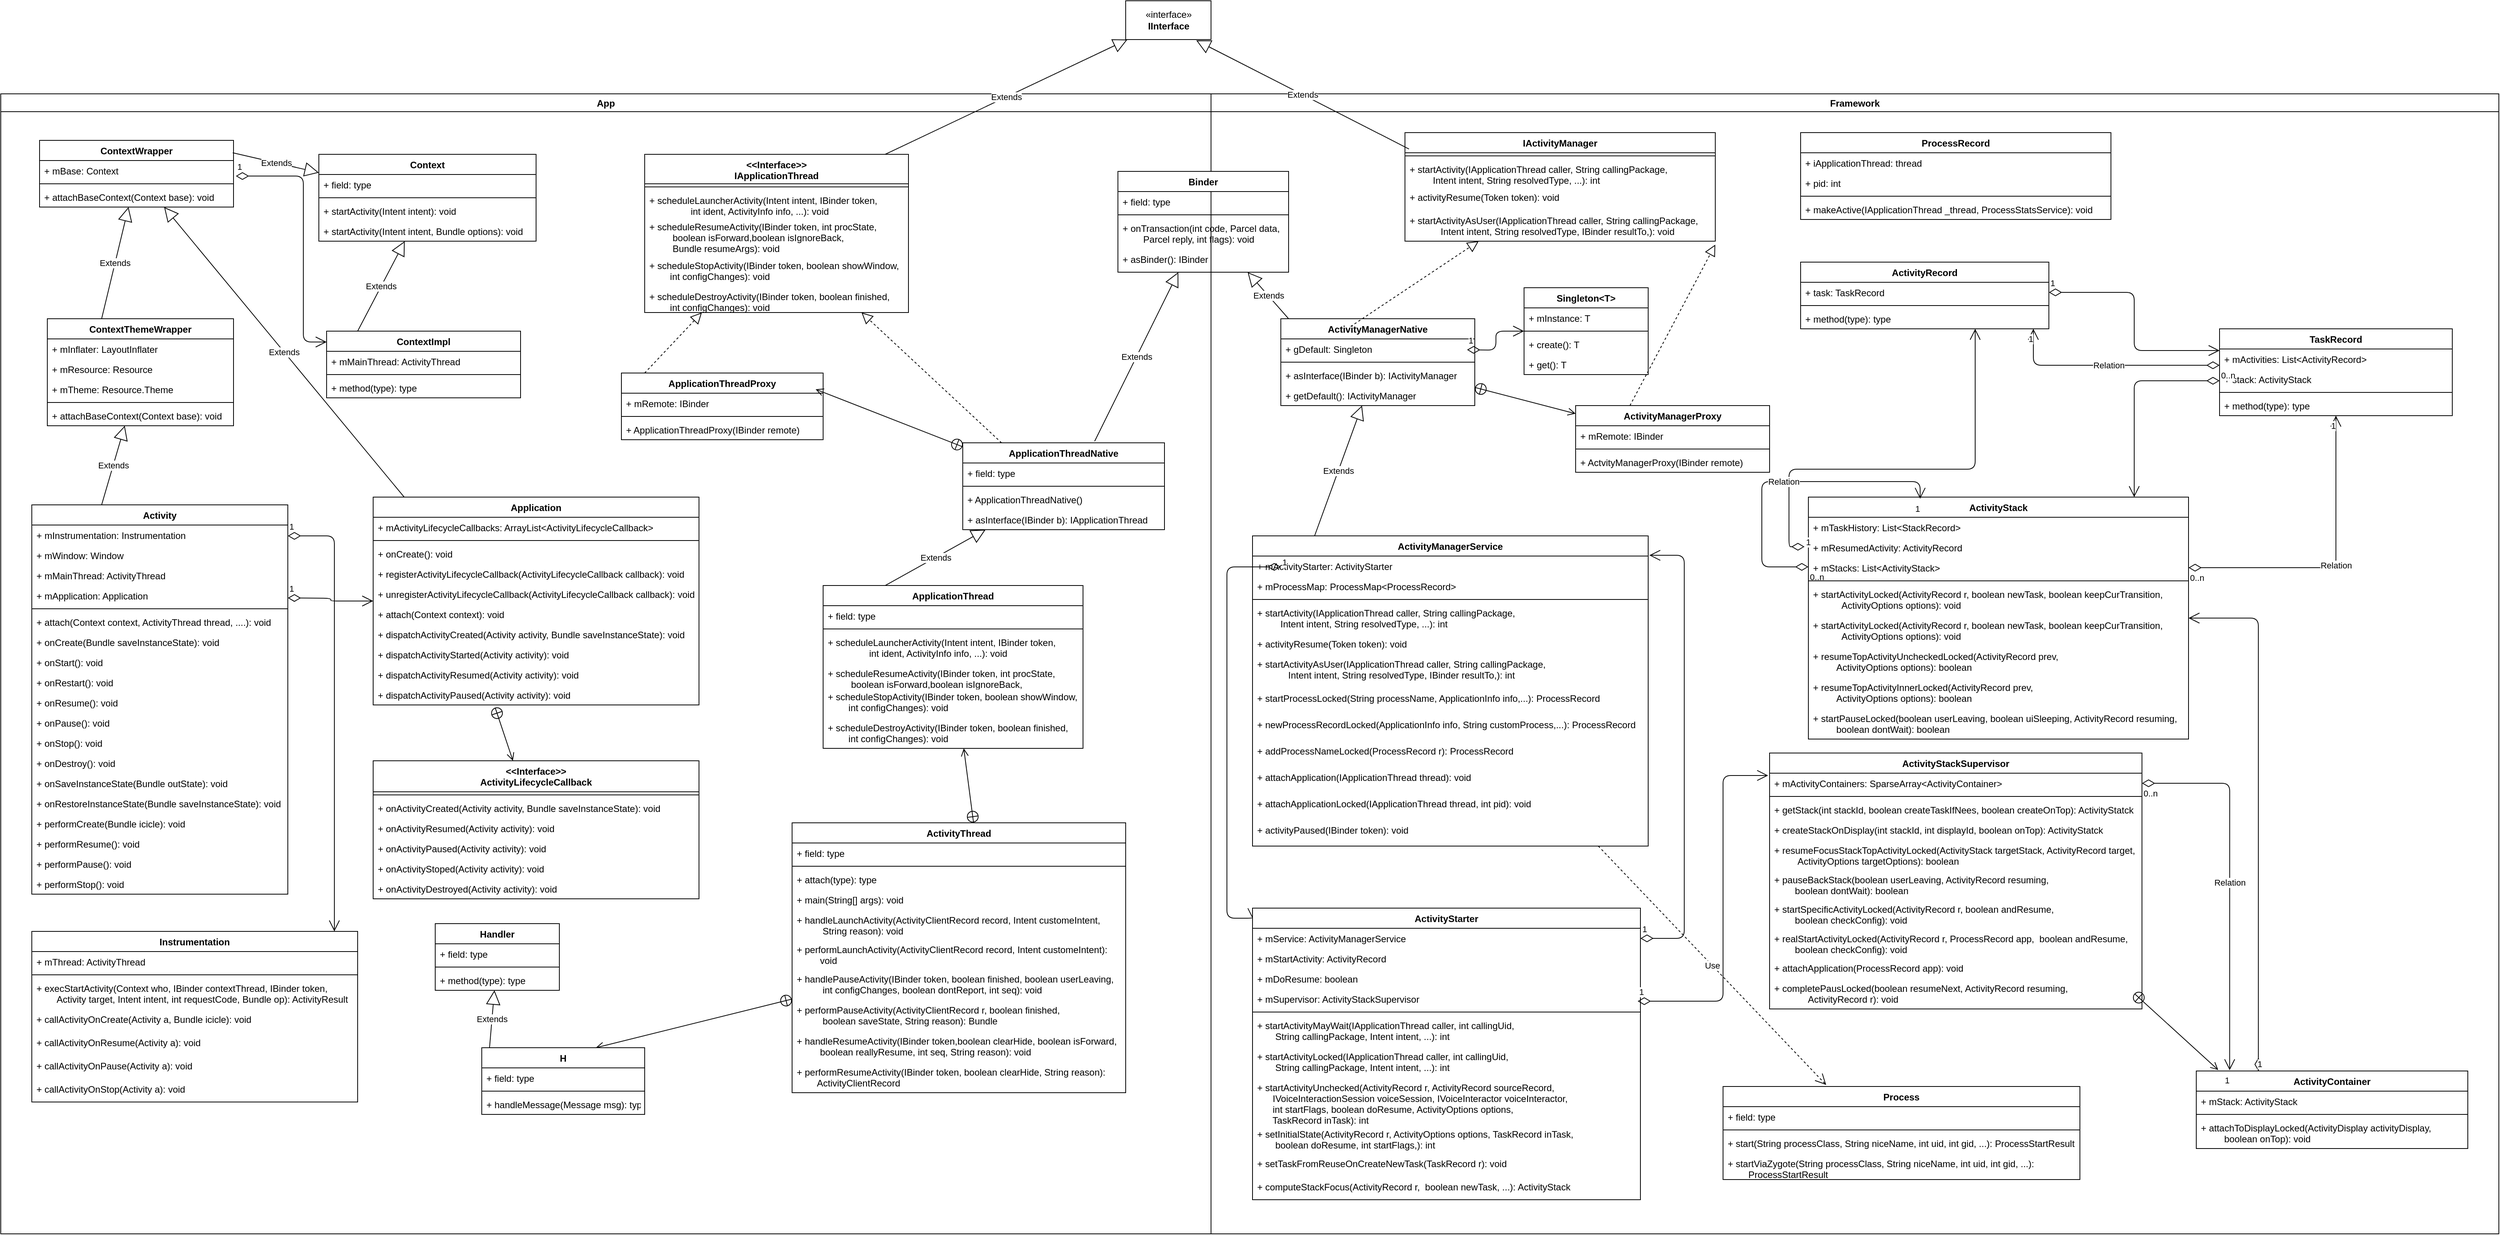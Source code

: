 <mxfile version="13.6.2" type="device"><diagram name="Page-1" id="e7e014a7-5840-1c2e-5031-d8a46d1fe8dd"><mxGraphModel dx="1102" dy="840" grid="1" gridSize="10" guides="1" tooltips="1" connect="1" arrows="1" fold="1" page="1" pageScale="1" pageWidth="1169" pageHeight="826" background="#ffffff" math="0" shadow="0"><root><mxCell id="0"/><mxCell id="1" parent="0"/><mxCell id="2fhkL7Y2MpQi4U_ZWEGs-57" value="App" style="swimlane;" parent="1" vertex="1"><mxGeometry x="40" y="270" width="1560" height="1470" as="geometry"/></mxCell><mxCell id="2fhkL7Y2MpQi4U_ZWEGs-180" value="&lt;&lt;Interface&gt;&gt;&#10;IApplicationThread" style="swimlane;fontStyle=1;align=center;verticalAlign=top;childLayout=stackLayout;horizontal=1;startSize=38;horizontalStack=0;resizeParent=1;resizeParentMax=0;resizeLast=0;collapsible=1;marginBottom=0;" parent="2fhkL7Y2MpQi4U_ZWEGs-57" vertex="1"><mxGeometry x="830" y="78" width="340" height="204" as="geometry"/></mxCell><mxCell id="2fhkL7Y2MpQi4U_ZWEGs-210" value="Extends" style="endArrow=block;endSize=16;endFill=0;html=1;" parent="2fhkL7Y2MpQi4U_ZWEGs-180" target="2fhkL7Y2MpQi4U_ZWEGs-209" edge="1"><mxGeometry width="160" relative="1" as="geometry"><mxPoint x="310" as="sourcePoint"/><mxPoint x="470" as="targetPoint"/></mxGeometry></mxCell><mxCell id="2fhkL7Y2MpQi4U_ZWEGs-182" value="" style="line;strokeWidth=1;fillColor=none;align=left;verticalAlign=middle;spacingTop=-1;spacingLeft=3;spacingRight=3;rotatable=0;labelPosition=right;points=[];portConstraint=eastwest;" parent="2fhkL7Y2MpQi4U_ZWEGs-180" vertex="1"><mxGeometry y="38" width="340" height="8" as="geometry"/></mxCell><mxCell id="2fhkL7Y2MpQi4U_ZWEGs-183" value="+ scheduleLauncherActivity(Intent intent, IBinder token,&#10;                int ident, ActivityInfo info, ...): void" style="text;strokeColor=none;fillColor=none;align=left;verticalAlign=top;spacingLeft=4;spacingRight=4;overflow=hidden;rotatable=0;points=[[0,0.5],[1,0.5]];portConstraint=eastwest;" parent="2fhkL7Y2MpQi4U_ZWEGs-180" vertex="1"><mxGeometry y="46" width="340" height="34" as="geometry"/></mxCell><mxCell id="2fhkL7Y2MpQi4U_ZWEGs-199" value="+ scheduleResumeActivity(IBinder token, int procState, &#10;         boolean isForward,boolean isIgnoreBack, &#10;         Bundle resumeArgs): void" style="text;strokeColor=none;fillColor=none;align=left;verticalAlign=top;spacingLeft=4;spacingRight=4;overflow=hidden;rotatable=0;points=[[0,0.5],[1,0.5]];portConstraint=eastwest;" parent="2fhkL7Y2MpQi4U_ZWEGs-180" vertex="1"><mxGeometry y="80" width="340" height="50" as="geometry"/></mxCell><mxCell id="2fhkL7Y2MpQi4U_ZWEGs-201" value="+ scheduleStopActivity(IBinder token, boolean showWindow, &#10;        int configChanges): void" style="text;strokeColor=none;fillColor=none;align=left;verticalAlign=top;spacingLeft=4;spacingRight=4;overflow=hidden;rotatable=0;points=[[0,0.5],[1,0.5]];portConstraint=eastwest;" parent="2fhkL7Y2MpQi4U_ZWEGs-180" vertex="1"><mxGeometry y="130" width="340" height="40" as="geometry"/></mxCell><mxCell id="2fhkL7Y2MpQi4U_ZWEGs-200" value="+ scheduleDestroyActivity(IBinder token, boolean finished,&#10;        int configChanges): void" style="text;strokeColor=none;fillColor=none;align=left;verticalAlign=top;spacingLeft=4;spacingRight=4;overflow=hidden;rotatable=0;points=[[0,0.5],[1,0.5]];portConstraint=eastwest;" parent="2fhkL7Y2MpQi4U_ZWEGs-180" vertex="1"><mxGeometry y="170" width="340" height="34" as="geometry"/></mxCell><mxCell id="2fhkL7Y2MpQi4U_ZWEGs-135" value="ContextWrapper" style="swimlane;fontStyle=1;align=center;verticalAlign=top;childLayout=stackLayout;horizontal=1;startSize=26;horizontalStack=0;resizeParent=1;resizeParentMax=0;resizeLast=0;collapsible=1;marginBottom=0;" parent="2fhkL7Y2MpQi4U_ZWEGs-57" vertex="1"><mxGeometry x="50" y="60" width="250" height="86" as="geometry"/></mxCell><mxCell id="2fhkL7Y2MpQi4U_ZWEGs-136" value="+ mBase: Context" style="text;strokeColor=none;fillColor=none;align=left;verticalAlign=top;spacingLeft=4;spacingRight=4;overflow=hidden;rotatable=0;points=[[0,0.5],[1,0.5]];portConstraint=eastwest;" parent="2fhkL7Y2MpQi4U_ZWEGs-135" vertex="1"><mxGeometry y="26" width="250" height="26" as="geometry"/></mxCell><mxCell id="2fhkL7Y2MpQi4U_ZWEGs-137" value="" style="line;strokeWidth=1;fillColor=none;align=left;verticalAlign=middle;spacingTop=-1;spacingLeft=3;spacingRight=3;rotatable=0;labelPosition=right;points=[];portConstraint=eastwest;" parent="2fhkL7Y2MpQi4U_ZWEGs-135" vertex="1"><mxGeometry y="52" width="250" height="8" as="geometry"/></mxCell><mxCell id="2fhkL7Y2MpQi4U_ZWEGs-138" value="+ attachBaseContext(Context base): void" style="text;strokeColor=none;fillColor=none;align=left;verticalAlign=top;spacingLeft=4;spacingRight=4;overflow=hidden;rotatable=0;points=[[0,0.5],[1,0.5]];portConstraint=eastwest;" parent="2fhkL7Y2MpQi4U_ZWEGs-135" vertex="1"><mxGeometry y="60" width="250" height="26" as="geometry"/></mxCell><mxCell id="2fhkL7Y2MpQi4U_ZWEGs-62" value="ContextThemeWrapper" style="swimlane;fontStyle=1;align=center;verticalAlign=top;childLayout=stackLayout;horizontal=1;startSize=26;horizontalStack=0;resizeParent=1;resizeParentMax=0;resizeLast=0;collapsible=1;marginBottom=0;" parent="2fhkL7Y2MpQi4U_ZWEGs-57" vertex="1"><mxGeometry x="60" y="290" width="240" height="138" as="geometry"/></mxCell><mxCell id="2fhkL7Y2MpQi4U_ZWEGs-142" value="Extends" style="endArrow=block;endSize=16;endFill=0;html=1;" parent="2fhkL7Y2MpQi4U_ZWEGs-62" target="2fhkL7Y2MpQi4U_ZWEGs-135" edge="1"><mxGeometry width="160" relative="1" as="geometry"><mxPoint x="70" as="sourcePoint"/><mxPoint x="230" as="targetPoint"/></mxGeometry></mxCell><mxCell id="2fhkL7Y2MpQi4U_ZWEGs-63" value="+ mInflater: LayoutInflater" style="text;strokeColor=none;fillColor=none;align=left;verticalAlign=top;spacingLeft=4;spacingRight=4;overflow=hidden;rotatable=0;points=[[0,0.5],[1,0.5]];portConstraint=eastwest;" parent="2fhkL7Y2MpQi4U_ZWEGs-62" vertex="1"><mxGeometry y="26" width="240" height="26" as="geometry"/></mxCell><mxCell id="2fhkL7Y2MpQi4U_ZWEGs-146" value="+ mResource: Resource" style="text;strokeColor=none;fillColor=none;align=left;verticalAlign=top;spacingLeft=4;spacingRight=4;overflow=hidden;rotatable=0;points=[[0,0.5],[1,0.5]];portConstraint=eastwest;" parent="2fhkL7Y2MpQi4U_ZWEGs-62" vertex="1"><mxGeometry y="52" width="240" height="26" as="geometry"/></mxCell><mxCell id="2fhkL7Y2MpQi4U_ZWEGs-147" value="+ mTheme: Resource.Theme" style="text;strokeColor=none;fillColor=none;align=left;verticalAlign=top;spacingLeft=4;spacingRight=4;overflow=hidden;rotatable=0;points=[[0,0.5],[1,0.5]];portConstraint=eastwest;" parent="2fhkL7Y2MpQi4U_ZWEGs-62" vertex="1"><mxGeometry y="78" width="240" height="26" as="geometry"/></mxCell><mxCell id="2fhkL7Y2MpQi4U_ZWEGs-64" value="" style="line;strokeWidth=1;fillColor=none;align=left;verticalAlign=middle;spacingTop=-1;spacingLeft=3;spacingRight=3;rotatable=0;labelPosition=right;points=[];portConstraint=eastwest;" parent="2fhkL7Y2MpQi4U_ZWEGs-62" vertex="1"><mxGeometry y="104" width="240" height="8" as="geometry"/></mxCell><mxCell id="2fhkL7Y2MpQi4U_ZWEGs-65" value="+ attachBaseContext(Context base): void" style="text;strokeColor=none;fillColor=none;align=left;verticalAlign=top;spacingLeft=4;spacingRight=4;overflow=hidden;rotatable=0;points=[[0,0.5],[1,0.5]];portConstraint=eastwest;" parent="2fhkL7Y2MpQi4U_ZWEGs-62" vertex="1"><mxGeometry y="112" width="240" height="26" as="geometry"/></mxCell><mxCell id="2fhkL7Y2MpQi4U_ZWEGs-66" value="ContextImpl" style="swimlane;fontStyle=1;align=center;verticalAlign=top;childLayout=stackLayout;horizontal=1;startSize=26;horizontalStack=0;resizeParent=1;resizeParentMax=0;resizeLast=0;collapsible=1;marginBottom=0;" parent="2fhkL7Y2MpQi4U_ZWEGs-57" vertex="1"><mxGeometry x="420" y="306" width="250" height="86" as="geometry"/></mxCell><mxCell id="2fhkL7Y2MpQi4U_ZWEGs-139" value="Extends" style="endArrow=block;endSize=16;endFill=0;html=1;" parent="2fhkL7Y2MpQi4U_ZWEGs-66" target="2fhkL7Y2MpQi4U_ZWEGs-70" edge="1"><mxGeometry width="160" relative="1" as="geometry"><mxPoint x="40" as="sourcePoint"/><mxPoint x="200" as="targetPoint"/></mxGeometry></mxCell><mxCell id="2fhkL7Y2MpQi4U_ZWEGs-67" value="+ mMainThread: ActivityThread" style="text;strokeColor=none;fillColor=none;align=left;verticalAlign=top;spacingLeft=4;spacingRight=4;overflow=hidden;rotatable=0;points=[[0,0.5],[1,0.5]];portConstraint=eastwest;" parent="2fhkL7Y2MpQi4U_ZWEGs-66" vertex="1"><mxGeometry y="26" width="250" height="26" as="geometry"/></mxCell><mxCell id="2fhkL7Y2MpQi4U_ZWEGs-68" value="" style="line;strokeWidth=1;fillColor=none;align=left;verticalAlign=middle;spacingTop=-1;spacingLeft=3;spacingRight=3;rotatable=0;labelPosition=right;points=[];portConstraint=eastwest;" parent="2fhkL7Y2MpQi4U_ZWEGs-66" vertex="1"><mxGeometry y="52" width="250" height="8" as="geometry"/></mxCell><mxCell id="2fhkL7Y2MpQi4U_ZWEGs-69" value="+ method(type): type" style="text;strokeColor=none;fillColor=none;align=left;verticalAlign=top;spacingLeft=4;spacingRight=4;overflow=hidden;rotatable=0;points=[[0,0.5],[1,0.5]];portConstraint=eastwest;" parent="2fhkL7Y2MpQi4U_ZWEGs-66" vertex="1"><mxGeometry y="60" width="250" height="26" as="geometry"/></mxCell><mxCell id="2fhkL7Y2MpQi4U_ZWEGs-70" value="Context" style="swimlane;fontStyle=1;align=center;verticalAlign=top;childLayout=stackLayout;horizontal=1;startSize=26;horizontalStack=0;resizeParent=1;resizeParentMax=0;resizeLast=0;collapsible=1;marginBottom=0;" parent="2fhkL7Y2MpQi4U_ZWEGs-57" vertex="1"><mxGeometry x="410" y="78" width="280" height="112" as="geometry"/></mxCell><mxCell id="2fhkL7Y2MpQi4U_ZWEGs-71" value="+ field: type" style="text;strokeColor=none;fillColor=none;align=left;verticalAlign=top;spacingLeft=4;spacingRight=4;overflow=hidden;rotatable=0;points=[[0,0.5],[1,0.5]];portConstraint=eastwest;" parent="2fhkL7Y2MpQi4U_ZWEGs-70" vertex="1"><mxGeometry y="26" width="280" height="26" as="geometry"/></mxCell><mxCell id="2fhkL7Y2MpQi4U_ZWEGs-72" value="" style="line;strokeWidth=1;fillColor=none;align=left;verticalAlign=middle;spacingTop=-1;spacingLeft=3;spacingRight=3;rotatable=0;labelPosition=right;points=[];portConstraint=eastwest;" parent="2fhkL7Y2MpQi4U_ZWEGs-70" vertex="1"><mxGeometry y="52" width="280" height="8" as="geometry"/></mxCell><mxCell id="2fhkL7Y2MpQi4U_ZWEGs-73" value="+ startActivity(Intent intent): void" style="text;strokeColor=none;fillColor=none;align=left;verticalAlign=top;spacingLeft=4;spacingRight=4;overflow=hidden;rotatable=0;points=[[0,0.5],[1,0.5]];portConstraint=eastwest;" parent="2fhkL7Y2MpQi4U_ZWEGs-70" vertex="1"><mxGeometry y="60" width="280" height="26" as="geometry"/></mxCell><mxCell id="2fhkL7Y2MpQi4U_ZWEGs-178" value="+ startActivity(Intent intent, Bundle options): void" style="text;strokeColor=none;fillColor=none;align=left;verticalAlign=top;spacingLeft=4;spacingRight=4;overflow=hidden;rotatable=0;points=[[0,0.5],[1,0.5]];portConstraint=eastwest;" parent="2fhkL7Y2MpQi4U_ZWEGs-70" vertex="1"><mxGeometry y="86" width="280" height="26" as="geometry"/></mxCell><mxCell id="2fhkL7Y2MpQi4U_ZWEGs-90" value="ApplicationThreadProxy" style="swimlane;fontStyle=1;align=center;verticalAlign=top;childLayout=stackLayout;horizontal=1;startSize=26;horizontalStack=0;resizeParent=1;resizeParentMax=0;resizeLast=0;collapsible=1;marginBottom=0;" parent="2fhkL7Y2MpQi4U_ZWEGs-57" vertex="1"><mxGeometry x="800" y="360" width="260" height="86" as="geometry"/></mxCell><mxCell id="2fhkL7Y2MpQi4U_ZWEGs-185" value="" style="endArrow=block;dashed=1;endFill=0;endSize=12;html=1;" parent="2fhkL7Y2MpQi4U_ZWEGs-90" target="2fhkL7Y2MpQi4U_ZWEGs-180" edge="1"><mxGeometry width="160" relative="1" as="geometry"><mxPoint x="30" as="sourcePoint"/><mxPoint x="190" as="targetPoint"/></mxGeometry></mxCell><mxCell id="2fhkL7Y2MpQi4U_ZWEGs-91" value="+ mRemote: IBinder" style="text;strokeColor=none;fillColor=none;align=left;verticalAlign=top;spacingLeft=4;spacingRight=4;overflow=hidden;rotatable=0;points=[[0,0.5],[1,0.5]];portConstraint=eastwest;" parent="2fhkL7Y2MpQi4U_ZWEGs-90" vertex="1"><mxGeometry y="26" width="260" height="26" as="geometry"/></mxCell><mxCell id="2fhkL7Y2MpQi4U_ZWEGs-92" value="" style="line;strokeWidth=1;fillColor=none;align=left;verticalAlign=middle;spacingTop=-1;spacingLeft=3;spacingRight=3;rotatable=0;labelPosition=right;points=[];portConstraint=eastwest;" parent="2fhkL7Y2MpQi4U_ZWEGs-90" vertex="1"><mxGeometry y="52" width="260" height="8" as="geometry"/></mxCell><mxCell id="2fhkL7Y2MpQi4U_ZWEGs-93" value="+ ApplicationThreadProxy(IBinder remote)" style="text;strokeColor=none;fillColor=none;align=left;verticalAlign=top;spacingLeft=4;spacingRight=4;overflow=hidden;rotatable=0;points=[[0,0.5],[1,0.5]];portConstraint=eastwest;" parent="2fhkL7Y2MpQi4U_ZWEGs-90" vertex="1"><mxGeometry y="60" width="260" height="26" as="geometry"/></mxCell><mxCell id="2fhkL7Y2MpQi4U_ZWEGs-82" value="ApplicationThreadNative" style="swimlane;fontStyle=1;align=center;verticalAlign=top;childLayout=stackLayout;horizontal=1;startSize=26;horizontalStack=0;resizeParent=1;resizeParentMax=0;resizeLast=0;collapsible=1;marginBottom=0;" parent="2fhkL7Y2MpQi4U_ZWEGs-57" vertex="1"><mxGeometry x="1240" y="450" width="260" height="112" as="geometry"/></mxCell><mxCell id="2fhkL7Y2MpQi4U_ZWEGs-184" value="" style="endArrow=block;dashed=1;endFill=0;endSize=12;html=1;" parent="2fhkL7Y2MpQi4U_ZWEGs-82" target="2fhkL7Y2MpQi4U_ZWEGs-180" edge="1"><mxGeometry width="160" relative="1" as="geometry"><mxPoint x="50" as="sourcePoint"/><mxPoint x="210" as="targetPoint"/></mxGeometry></mxCell><mxCell id="2fhkL7Y2MpQi4U_ZWEGs-83" value="+ field: type" style="text;strokeColor=none;fillColor=none;align=left;verticalAlign=top;spacingLeft=4;spacingRight=4;overflow=hidden;rotatable=0;points=[[0,0.5],[1,0.5]];portConstraint=eastwest;" parent="2fhkL7Y2MpQi4U_ZWEGs-82" vertex="1"><mxGeometry y="26" width="260" height="26" as="geometry"/></mxCell><mxCell id="2fhkL7Y2MpQi4U_ZWEGs-84" value="" style="line;strokeWidth=1;fillColor=none;align=left;verticalAlign=middle;spacingTop=-1;spacingLeft=3;spacingRight=3;rotatable=0;labelPosition=right;points=[];portConstraint=eastwest;" parent="2fhkL7Y2MpQi4U_ZWEGs-82" vertex="1"><mxGeometry y="52" width="260" height="8" as="geometry"/></mxCell><mxCell id="2fhkL7Y2MpQi4U_ZWEGs-207" value="+ ApplicationThreadNative()" style="text;strokeColor=none;fillColor=none;align=left;verticalAlign=top;spacingLeft=4;spacingRight=4;overflow=hidden;rotatable=0;points=[[0,0.5],[1,0.5]];portConstraint=eastwest;" parent="2fhkL7Y2MpQi4U_ZWEGs-82" vertex="1"><mxGeometry y="60" width="260" height="26" as="geometry"/></mxCell><mxCell id="2fhkL7Y2MpQi4U_ZWEGs-85" value="+ asInterface(IBinder b): IApplicationThread" style="text;strokeColor=none;fillColor=none;align=left;verticalAlign=top;spacingLeft=4;spacingRight=4;overflow=hidden;rotatable=0;points=[[0,0.5],[1,0.5]];portConstraint=eastwest;" parent="2fhkL7Y2MpQi4U_ZWEGs-82" vertex="1"><mxGeometry y="86" width="260" height="26" as="geometry"/></mxCell><mxCell id="2fhkL7Y2MpQi4U_ZWEGs-206" value="Extends" style="endArrow=block;endSize=16;endFill=0;html=1;" parent="2fhkL7Y2MpQi4U_ZWEGs-82" target="2fhkL7Y2MpQi4U_ZWEGs-202" edge="1"><mxGeometry width="160" relative="1" as="geometry"><mxPoint x="170" y="-2" as="sourcePoint"/><mxPoint x="330" y="-2" as="targetPoint"/></mxGeometry></mxCell><mxCell id="2fhkL7Y2MpQi4U_ZWEGs-151" value="Application" style="swimlane;fontStyle=1;align=center;verticalAlign=top;childLayout=stackLayout;horizontal=1;startSize=26;horizontalStack=0;resizeParent=1;resizeParentMax=0;resizeLast=0;collapsible=1;marginBottom=0;" parent="2fhkL7Y2MpQi4U_ZWEGs-57" vertex="1"><mxGeometry x="480" y="520" width="420" height="268" as="geometry"/></mxCell><mxCell id="2fhkL7Y2MpQi4U_ZWEGs-165" value="Extends" style="endArrow=block;endSize=16;endFill=0;html=1;" parent="2fhkL7Y2MpQi4U_ZWEGs-151" target="2fhkL7Y2MpQi4U_ZWEGs-135" edge="1"><mxGeometry width="160" relative="1" as="geometry"><mxPoint x="40" as="sourcePoint"/><mxPoint x="200" as="targetPoint"/></mxGeometry></mxCell><mxCell id="2fhkL7Y2MpQi4U_ZWEGs-152" value="+ mActivityLifecycleCallbacks: ArrayList&lt;ActivityLifecycleCallback&gt;" style="text;strokeColor=none;fillColor=none;align=left;verticalAlign=top;spacingLeft=4;spacingRight=4;overflow=hidden;rotatable=0;points=[[0,0.5],[1,0.5]];portConstraint=eastwest;" parent="2fhkL7Y2MpQi4U_ZWEGs-151" vertex="1"><mxGeometry y="26" width="420" height="26" as="geometry"/></mxCell><mxCell id="2fhkL7Y2MpQi4U_ZWEGs-153" value="" style="line;strokeWidth=1;fillColor=none;align=left;verticalAlign=middle;spacingTop=-1;spacingLeft=3;spacingRight=3;rotatable=0;labelPosition=right;points=[];portConstraint=eastwest;" parent="2fhkL7Y2MpQi4U_ZWEGs-151" vertex="1"><mxGeometry y="52" width="420" height="8" as="geometry"/></mxCell><mxCell id="2fhkL7Y2MpQi4U_ZWEGs-154" value="+ onCreate(): void" style="text;strokeColor=none;fillColor=none;align=left;verticalAlign=top;spacingLeft=4;spacingRight=4;overflow=hidden;rotatable=0;points=[[0,0.5],[1,0.5]];portConstraint=eastwest;" parent="2fhkL7Y2MpQi4U_ZWEGs-151" vertex="1"><mxGeometry y="60" width="420" height="26" as="geometry"/></mxCell><mxCell id="2fhkL7Y2MpQi4U_ZWEGs-166" value="+ registerActivityLifecycleCallback(ActivityLifecycleCallback callback): void" style="text;strokeColor=none;fillColor=none;align=left;verticalAlign=top;spacingLeft=4;spacingRight=4;overflow=hidden;rotatable=0;points=[[0,0.5],[1,0.5]];portConstraint=eastwest;" parent="2fhkL7Y2MpQi4U_ZWEGs-151" vertex="1"><mxGeometry y="86" width="420" height="26" as="geometry"/></mxCell><mxCell id="2fhkL7Y2MpQi4U_ZWEGs-167" value="+ unregisterActivityLifecycleCallback(ActivityLifecycleCallback callback): void" style="text;strokeColor=none;fillColor=none;align=left;verticalAlign=top;spacingLeft=4;spacingRight=4;overflow=hidden;rotatable=0;points=[[0,0.5],[1,0.5]];portConstraint=eastwest;" parent="2fhkL7Y2MpQi4U_ZWEGs-151" vertex="1"><mxGeometry y="112" width="420" height="26" as="geometry"/></mxCell><mxCell id="2fhkL7Y2MpQi4U_ZWEGs-168" value="+ attach(Context context): void" style="text;strokeColor=none;fillColor=none;align=left;verticalAlign=top;spacingLeft=4;spacingRight=4;overflow=hidden;rotatable=0;points=[[0,0.5],[1,0.5]];portConstraint=eastwest;" parent="2fhkL7Y2MpQi4U_ZWEGs-151" vertex="1"><mxGeometry y="138" width="420" height="26" as="geometry"/></mxCell><mxCell id="2fhkL7Y2MpQi4U_ZWEGs-169" value="+ dispatchActivityCreated(Activity activity, Bundle saveInstanceState): void" style="text;strokeColor=none;fillColor=none;align=left;verticalAlign=top;spacingLeft=4;spacingRight=4;overflow=hidden;rotatable=0;points=[[0,0.5],[1,0.5]];portConstraint=eastwest;" parent="2fhkL7Y2MpQi4U_ZWEGs-151" vertex="1"><mxGeometry y="164" width="420" height="26" as="geometry"/></mxCell><mxCell id="2fhkL7Y2MpQi4U_ZWEGs-170" value="+ dispatchActivityStarted(Activity activity): void" style="text;strokeColor=none;fillColor=none;align=left;verticalAlign=top;spacingLeft=4;spacingRight=4;overflow=hidden;rotatable=0;points=[[0,0.5],[1,0.5]];portConstraint=eastwest;" parent="2fhkL7Y2MpQi4U_ZWEGs-151" vertex="1"><mxGeometry y="190" width="420" height="26" as="geometry"/></mxCell><mxCell id="2fhkL7Y2MpQi4U_ZWEGs-171" value="+ dispatchActivityResumed(Activity activity): void" style="text;strokeColor=none;fillColor=none;align=left;verticalAlign=top;spacingLeft=4;spacingRight=4;overflow=hidden;rotatable=0;points=[[0,0.5],[1,0.5]];portConstraint=eastwest;" parent="2fhkL7Y2MpQi4U_ZWEGs-151" vertex="1"><mxGeometry y="216" width="420" height="26" as="geometry"/></mxCell><mxCell id="2fhkL7Y2MpQi4U_ZWEGs-172" value="+ dispatchActivityPaused(Activity activity): void" style="text;strokeColor=none;fillColor=none;align=left;verticalAlign=top;spacingLeft=4;spacingRight=4;overflow=hidden;rotatable=0;points=[[0,0.5],[1,0.5]];portConstraint=eastwest;" parent="2fhkL7Y2MpQi4U_ZWEGs-151" vertex="1"><mxGeometry y="242" width="420" height="26" as="geometry"/></mxCell><mxCell id="2fhkL7Y2MpQi4U_ZWEGs-86" value="ApplicationThread" style="swimlane;fontStyle=1;align=center;verticalAlign=top;childLayout=stackLayout;horizontal=1;startSize=26;horizontalStack=0;resizeParent=1;resizeParentMax=0;resizeLast=0;collapsible=1;marginBottom=0;" parent="2fhkL7Y2MpQi4U_ZWEGs-57" vertex="1"><mxGeometry x="1060" y="634" width="335" height="210" as="geometry"/></mxCell><mxCell id="2fhkL7Y2MpQi4U_ZWEGs-186" value="Extends" style="endArrow=block;endSize=16;endFill=0;html=1;" parent="2fhkL7Y2MpQi4U_ZWEGs-86" target="2fhkL7Y2MpQi4U_ZWEGs-82" edge="1"><mxGeometry width="160" relative="1" as="geometry"><mxPoint x="80" as="sourcePoint"/><mxPoint x="240" as="targetPoint"/></mxGeometry></mxCell><mxCell id="2fhkL7Y2MpQi4U_ZWEGs-87" value="+ field: type" style="text;strokeColor=none;fillColor=none;align=left;verticalAlign=top;spacingLeft=4;spacingRight=4;overflow=hidden;rotatable=0;points=[[0,0.5],[1,0.5]];portConstraint=eastwest;" parent="2fhkL7Y2MpQi4U_ZWEGs-86" vertex="1"><mxGeometry y="26" width="335" height="26" as="geometry"/></mxCell><mxCell id="2fhkL7Y2MpQi4U_ZWEGs-88" value="" style="line;strokeWidth=1;fillColor=none;align=left;verticalAlign=middle;spacingTop=-1;spacingLeft=3;spacingRight=3;rotatable=0;labelPosition=right;points=[];portConstraint=eastwest;" parent="2fhkL7Y2MpQi4U_ZWEGs-86" vertex="1"><mxGeometry y="52" width="335" height="8" as="geometry"/></mxCell><mxCell id="2fhkL7Y2MpQi4U_ZWEGs-89" value="+ scheduleLauncherActivity(Intent intent, IBinder token,&#10;                int ident, ActivityInfo info, ...): void" style="text;strokeColor=none;fillColor=none;align=left;verticalAlign=top;spacingLeft=4;spacingRight=4;overflow=hidden;rotatable=0;points=[[0,0.5],[1,0.5]];portConstraint=eastwest;" parent="2fhkL7Y2MpQi4U_ZWEGs-86" vertex="1"><mxGeometry y="60" width="335" height="40" as="geometry"/></mxCell><mxCell id="2fhkL7Y2MpQi4U_ZWEGs-211" value="+ scheduleResumeActivity(IBinder token, int procState, &#10;         boolean isForward,boolean isIgnoreBack, &#10;         Bundle resumeArgs): void" style="text;strokeColor=none;fillColor=none;align=left;verticalAlign=top;spacingLeft=4;spacingRight=4;overflow=hidden;rotatable=0;points=[[0,0.5],[1,0.5]];portConstraint=eastwest;" parent="2fhkL7Y2MpQi4U_ZWEGs-86" vertex="1"><mxGeometry y="100" width="335" height="30" as="geometry"/></mxCell><mxCell id="2fhkL7Y2MpQi4U_ZWEGs-212" value="+ scheduleStopActivity(IBinder token, boolean showWindow, &#10;        int configChanges): void" style="text;strokeColor=none;fillColor=none;align=left;verticalAlign=top;spacingLeft=4;spacingRight=4;overflow=hidden;rotatable=0;points=[[0,0.5],[1,0.5]];portConstraint=eastwest;" parent="2fhkL7Y2MpQi4U_ZWEGs-86" vertex="1"><mxGeometry y="130" width="335" height="40" as="geometry"/></mxCell><mxCell id="2fhkL7Y2MpQi4U_ZWEGs-213" value="+ scheduleDestroyActivity(IBinder token, boolean finished,&#10;        int configChanges): void" style="text;strokeColor=none;fillColor=none;align=left;verticalAlign=top;spacingLeft=4;spacingRight=4;overflow=hidden;rotatable=0;points=[[0,0.5],[1,0.5]];portConstraint=eastwest;" parent="2fhkL7Y2MpQi4U_ZWEGs-86" vertex="1"><mxGeometry y="170" width="335" height="40" as="geometry"/></mxCell><mxCell id="2fhkL7Y2MpQi4U_ZWEGs-58" value="Activity" style="swimlane;fontStyle=1;align=center;verticalAlign=top;childLayout=stackLayout;horizontal=1;startSize=26;horizontalStack=0;resizeParent=1;resizeParentMax=0;resizeLast=0;collapsible=1;marginBottom=0;" parent="2fhkL7Y2MpQi4U_ZWEGs-57" vertex="1"><mxGeometry x="40" y="530" width="330" height="502" as="geometry"/></mxCell><mxCell id="2fhkL7Y2MpQi4U_ZWEGs-143" value="Extends" style="endArrow=block;endSize=16;endFill=0;html=1;" parent="2fhkL7Y2MpQi4U_ZWEGs-58" target="2fhkL7Y2MpQi4U_ZWEGs-62" edge="1"><mxGeometry width="160" relative="1" as="geometry"><mxPoint x="90" as="sourcePoint"/><mxPoint x="250" as="targetPoint"/></mxGeometry></mxCell><mxCell id="2fhkL7Y2MpQi4U_ZWEGs-59" value="+ mInstrumentation: Instrumentation" style="text;strokeColor=none;fillColor=none;align=left;verticalAlign=top;spacingLeft=4;spacingRight=4;overflow=hidden;rotatable=0;points=[[0,0.5],[1,0.5]];portConstraint=eastwest;" parent="2fhkL7Y2MpQi4U_ZWEGs-58" vertex="1"><mxGeometry y="26" width="330" height="26" as="geometry"/></mxCell><mxCell id="2fhkL7Y2MpQi4U_ZWEGs-148" value="+ mWindow: Window" style="text;strokeColor=none;fillColor=none;align=left;verticalAlign=top;spacingLeft=4;spacingRight=4;overflow=hidden;rotatable=0;points=[[0,0.5],[1,0.5]];portConstraint=eastwest;" parent="2fhkL7Y2MpQi4U_ZWEGs-58" vertex="1"><mxGeometry y="52" width="330" height="26" as="geometry"/></mxCell><mxCell id="2fhkL7Y2MpQi4U_ZWEGs-149" value="+ mMainThread: ActivityThread" style="text;strokeColor=none;fillColor=none;align=left;verticalAlign=top;spacingLeft=4;spacingRight=4;overflow=hidden;rotatable=0;points=[[0,0.5],[1,0.5]];portConstraint=eastwest;" parent="2fhkL7Y2MpQi4U_ZWEGs-58" vertex="1"><mxGeometry y="78" width="330" height="26" as="geometry"/></mxCell><mxCell id="2fhkL7Y2MpQi4U_ZWEGs-150" value="+ mApplication: Application" style="text;strokeColor=none;fillColor=none;align=left;verticalAlign=top;spacingLeft=4;spacingRight=4;overflow=hidden;rotatable=0;points=[[0,0.5],[1,0.5]];portConstraint=eastwest;" parent="2fhkL7Y2MpQi4U_ZWEGs-58" vertex="1"><mxGeometry y="104" width="330" height="26" as="geometry"/></mxCell><mxCell id="2fhkL7Y2MpQi4U_ZWEGs-60" value="" style="line;strokeWidth=1;fillColor=none;align=left;verticalAlign=middle;spacingTop=-1;spacingLeft=3;spacingRight=3;rotatable=0;labelPosition=right;points=[];portConstraint=eastwest;" parent="2fhkL7Y2MpQi4U_ZWEGs-58" vertex="1"><mxGeometry y="130" width="330" height="8" as="geometry"/></mxCell><mxCell id="2fhkL7Y2MpQi4U_ZWEGs-61" value="+ attach(Context context, ActivityThread thread, ....): void" style="text;strokeColor=none;fillColor=none;align=left;verticalAlign=top;spacingLeft=4;spacingRight=4;overflow=hidden;rotatable=0;points=[[0,0.5],[1,0.5]];portConstraint=eastwest;" parent="2fhkL7Y2MpQi4U_ZWEGs-58" vertex="1"><mxGeometry y="138" width="330" height="26" as="geometry"/></mxCell><mxCell id="2fhkL7Y2MpQi4U_ZWEGs-155" value="+ onCreate(Bundle saveInstanceState): void" style="text;strokeColor=none;fillColor=none;align=left;verticalAlign=top;spacingLeft=4;spacingRight=4;overflow=hidden;rotatable=0;points=[[0,0.5],[1,0.5]];portConstraint=eastwest;" parent="2fhkL7Y2MpQi4U_ZWEGs-58" vertex="1"><mxGeometry y="164" width="330" height="26" as="geometry"/></mxCell><mxCell id="2fhkL7Y2MpQi4U_ZWEGs-156" value="+ onStart(): void" style="text;strokeColor=none;fillColor=none;align=left;verticalAlign=top;spacingLeft=4;spacingRight=4;overflow=hidden;rotatable=0;points=[[0,0.5],[1,0.5]];portConstraint=eastwest;" parent="2fhkL7Y2MpQi4U_ZWEGs-58" vertex="1"><mxGeometry y="190" width="330" height="26" as="geometry"/></mxCell><mxCell id="2fhkL7Y2MpQi4U_ZWEGs-157" value="+ onRestart(): void" style="text;strokeColor=none;fillColor=none;align=left;verticalAlign=top;spacingLeft=4;spacingRight=4;overflow=hidden;rotatable=0;points=[[0,0.5],[1,0.5]];portConstraint=eastwest;" parent="2fhkL7Y2MpQi4U_ZWEGs-58" vertex="1"><mxGeometry y="216" width="330" height="26" as="geometry"/></mxCell><mxCell id="2fhkL7Y2MpQi4U_ZWEGs-158" value="+ onResume(): void" style="text;strokeColor=none;fillColor=none;align=left;verticalAlign=top;spacingLeft=4;spacingRight=4;overflow=hidden;rotatable=0;points=[[0,0.5],[1,0.5]];portConstraint=eastwest;" parent="2fhkL7Y2MpQi4U_ZWEGs-58" vertex="1"><mxGeometry y="242" width="330" height="26" as="geometry"/></mxCell><mxCell id="2fhkL7Y2MpQi4U_ZWEGs-159" value="+ onPause(): void" style="text;strokeColor=none;fillColor=none;align=left;verticalAlign=top;spacingLeft=4;spacingRight=4;overflow=hidden;rotatable=0;points=[[0,0.5],[1,0.5]];portConstraint=eastwest;" parent="2fhkL7Y2MpQi4U_ZWEGs-58" vertex="1"><mxGeometry y="268" width="330" height="26" as="geometry"/></mxCell><mxCell id="2fhkL7Y2MpQi4U_ZWEGs-160" value="+ onStop(): void" style="text;strokeColor=none;fillColor=none;align=left;verticalAlign=top;spacingLeft=4;spacingRight=4;overflow=hidden;rotatable=0;points=[[0,0.5],[1,0.5]];portConstraint=eastwest;" parent="2fhkL7Y2MpQi4U_ZWEGs-58" vertex="1"><mxGeometry y="294" width="330" height="26" as="geometry"/></mxCell><mxCell id="2fhkL7Y2MpQi4U_ZWEGs-161" value="+ onDestroy(): void" style="text;strokeColor=none;fillColor=none;align=left;verticalAlign=top;spacingLeft=4;spacingRight=4;overflow=hidden;rotatable=0;points=[[0,0.5],[1,0.5]];portConstraint=eastwest;" parent="2fhkL7Y2MpQi4U_ZWEGs-58" vertex="1"><mxGeometry y="320" width="330" height="26" as="geometry"/></mxCell><mxCell id="2fhkL7Y2MpQi4U_ZWEGs-162" value="+ onSaveInstanceState(Bundle outState): void" style="text;strokeColor=none;fillColor=none;align=left;verticalAlign=top;spacingLeft=4;spacingRight=4;overflow=hidden;rotatable=0;points=[[0,0.5],[1,0.5]];portConstraint=eastwest;" parent="2fhkL7Y2MpQi4U_ZWEGs-58" vertex="1"><mxGeometry y="346" width="330" height="26" as="geometry"/></mxCell><mxCell id="2fhkL7Y2MpQi4U_ZWEGs-163" value="+ onRestoreInstanceState(Bundle saveInstanceState): void" style="text;strokeColor=none;fillColor=none;align=left;verticalAlign=top;spacingLeft=4;spacingRight=4;overflow=hidden;rotatable=0;points=[[0,0.5],[1,0.5]];portConstraint=eastwest;" parent="2fhkL7Y2MpQi4U_ZWEGs-58" vertex="1"><mxGeometry y="372" width="330" height="26" as="geometry"/></mxCell><mxCell id="2fhkL7Y2MpQi4U_ZWEGs-230" value="+ performCreate(Bundle icicle): void" style="text;strokeColor=none;fillColor=none;align=left;verticalAlign=top;spacingLeft=4;spacingRight=4;overflow=hidden;rotatable=0;points=[[0,0.5],[1,0.5]];portConstraint=eastwest;" parent="2fhkL7Y2MpQi4U_ZWEGs-58" vertex="1"><mxGeometry y="398" width="330" height="26" as="geometry"/></mxCell><mxCell id="2fhkL7Y2MpQi4U_ZWEGs-231" value="+ performResume(): void" style="text;strokeColor=none;fillColor=none;align=left;verticalAlign=top;spacingLeft=4;spacingRight=4;overflow=hidden;rotatable=0;points=[[0,0.5],[1,0.5]];portConstraint=eastwest;" parent="2fhkL7Y2MpQi4U_ZWEGs-58" vertex="1"><mxGeometry y="424" width="330" height="26" as="geometry"/></mxCell><mxCell id="2fhkL7Y2MpQi4U_ZWEGs-232" value="+ performPause(): void" style="text;strokeColor=none;fillColor=none;align=left;verticalAlign=top;spacingLeft=4;spacingRight=4;overflow=hidden;rotatable=0;points=[[0,0.5],[1,0.5]];portConstraint=eastwest;" parent="2fhkL7Y2MpQi4U_ZWEGs-58" vertex="1"><mxGeometry y="450" width="330" height="26" as="geometry"/></mxCell><mxCell id="2fhkL7Y2MpQi4U_ZWEGs-233" value="+ performStop(): void" style="text;strokeColor=none;fillColor=none;align=left;verticalAlign=top;spacingLeft=4;spacingRight=4;overflow=hidden;rotatable=0;points=[[0,0.5],[1,0.5]];portConstraint=eastwest;" parent="2fhkL7Y2MpQi4U_ZWEGs-58" vertex="1"><mxGeometry y="476" width="330" height="26" as="geometry"/></mxCell><mxCell id="2fhkL7Y2MpQi4U_ZWEGs-140" value="Extends" style="endArrow=block;endSize=16;endFill=0;html=1;exitX=0.996;exitY=0.186;exitDx=0;exitDy=0;exitPerimeter=0;" parent="2fhkL7Y2MpQi4U_ZWEGs-57" source="2fhkL7Y2MpQi4U_ZWEGs-135" target="2fhkL7Y2MpQi4U_ZWEGs-70" edge="1"><mxGeometry width="160" relative="1" as="geometry"><mxPoint x="260" y="150" as="sourcePoint"/><mxPoint x="420" y="150" as="targetPoint"/></mxGeometry></mxCell><mxCell id="2fhkL7Y2MpQi4U_ZWEGs-141" value="1" style="endArrow=open;html=1;endSize=12;startArrow=diamondThin;startSize=14;startFill=0;edgeStyle=orthogonalEdgeStyle;align=left;verticalAlign=bottom;exitX=1.012;exitY=0.769;exitDx=0;exitDy=0;exitPerimeter=0;" parent="2fhkL7Y2MpQi4U_ZWEGs-57" source="2fhkL7Y2MpQi4U_ZWEGs-136" target="2fhkL7Y2MpQi4U_ZWEGs-66" edge="1"><mxGeometry x="-1" y="3" relative="1" as="geometry"><mxPoint x="210" y="147" as="sourcePoint"/><mxPoint x="340" y="147" as="targetPoint"/><Array as="points"><mxPoint x="390" y="106"/><mxPoint x="390" y="320"/></Array></mxGeometry></mxCell><mxCell id="2fhkL7Y2MpQi4U_ZWEGs-173" value="1" style="endArrow=open;html=1;endSize=12;startArrow=diamondThin;startSize=14;startFill=0;edgeStyle=orthogonalEdgeStyle;align=left;verticalAlign=bottom;" parent="2fhkL7Y2MpQi4U_ZWEGs-57" target="2fhkL7Y2MpQi4U_ZWEGs-151" edge="1"><mxGeometry x="-1" y="3" relative="1" as="geometry"><mxPoint x="370" y="650" as="sourcePoint"/><mxPoint x="530" y="650" as="targetPoint"/></mxGeometry></mxCell><mxCell id="2fhkL7Y2MpQi4U_ZWEGs-187" value="1" style="endArrow=open;html=1;endSize=12;startArrow=diamondThin;startSize=14;startFill=0;edgeStyle=orthogonalEdgeStyle;align=left;verticalAlign=bottom;" parent="2fhkL7Y2MpQi4U_ZWEGs-57" source="2fhkL7Y2MpQi4U_ZWEGs-59" target="2fhkL7Y2MpQi4U_ZWEGs-74" edge="1"><mxGeometry x="-1" y="3" relative="1" as="geometry"><mxPoint x="360" y="570" as="sourcePoint"/><mxPoint x="520" y="570" as="targetPoint"/><Array as="points"><mxPoint x="430" y="570"/></Array></mxGeometry></mxCell><mxCell id="2fhkL7Y2MpQi4U_ZWEGs-190" value="&lt;&lt;Interface&gt;&gt;&#10;ActivityLifecycleCallback" style="swimlane;fontStyle=1;align=center;verticalAlign=top;childLayout=stackLayout;horizontal=1;startSize=40;horizontalStack=0;resizeParent=1;resizeParentMax=0;resizeLast=0;collapsible=1;marginBottom=0;" parent="2fhkL7Y2MpQi4U_ZWEGs-57" vertex="1"><mxGeometry x="480" y="860" width="420" height="178" as="geometry"/></mxCell><mxCell id="2fhkL7Y2MpQi4U_ZWEGs-192" value="" style="line;strokeWidth=1;fillColor=none;align=left;verticalAlign=middle;spacingTop=-1;spacingLeft=3;spacingRight=3;rotatable=0;labelPosition=right;points=[];portConstraint=eastwest;" parent="2fhkL7Y2MpQi4U_ZWEGs-190" vertex="1"><mxGeometry y="40" width="420" height="8" as="geometry"/></mxCell><mxCell id="2fhkL7Y2MpQi4U_ZWEGs-193" value="+ onActivityCreated(Activity activity, Bundle saveInstanceState): void" style="text;strokeColor=none;fillColor=none;align=left;verticalAlign=top;spacingLeft=4;spacingRight=4;overflow=hidden;rotatable=0;points=[[0,0.5],[1,0.5]];portConstraint=eastwest;" parent="2fhkL7Y2MpQi4U_ZWEGs-190" vertex="1"><mxGeometry y="48" width="420" height="26" as="geometry"/></mxCell><mxCell id="2fhkL7Y2MpQi4U_ZWEGs-194" value="+ onActivityResumed(Activity activity): void" style="text;strokeColor=none;fillColor=none;align=left;verticalAlign=top;spacingLeft=4;spacingRight=4;overflow=hidden;rotatable=0;points=[[0,0.5],[1,0.5]];portConstraint=eastwest;" parent="2fhkL7Y2MpQi4U_ZWEGs-190" vertex="1"><mxGeometry y="74" width="420" height="26" as="geometry"/></mxCell><mxCell id="2fhkL7Y2MpQi4U_ZWEGs-195" value="+ onActivityPaused(Activity activity): void" style="text;strokeColor=none;fillColor=none;align=left;verticalAlign=top;spacingLeft=4;spacingRight=4;overflow=hidden;rotatable=0;points=[[0,0.5],[1,0.5]];portConstraint=eastwest;" parent="2fhkL7Y2MpQi4U_ZWEGs-190" vertex="1"><mxGeometry y="100" width="420" height="26" as="geometry"/></mxCell><mxCell id="2fhkL7Y2MpQi4U_ZWEGs-197" value="+ onActivityStoped(Activity activity): void" style="text;strokeColor=none;fillColor=none;align=left;verticalAlign=top;spacingLeft=4;spacingRight=4;overflow=hidden;rotatable=0;points=[[0,0.5],[1,0.5]];portConstraint=eastwest;" parent="2fhkL7Y2MpQi4U_ZWEGs-190" vertex="1"><mxGeometry y="126" width="420" height="26" as="geometry"/></mxCell><mxCell id="2fhkL7Y2MpQi4U_ZWEGs-196" value="+ onActivityDestroyed(Activity activity): void" style="text;strokeColor=none;fillColor=none;align=left;verticalAlign=top;spacingLeft=4;spacingRight=4;overflow=hidden;rotatable=0;points=[[0,0.5],[1,0.5]];portConstraint=eastwest;" parent="2fhkL7Y2MpQi4U_ZWEGs-190" vertex="1"><mxGeometry y="152" width="420" height="26" as="geometry"/></mxCell><mxCell id="2fhkL7Y2MpQi4U_ZWEGs-78" value="ActivityThread" style="swimlane;fontStyle=1;align=center;verticalAlign=top;childLayout=stackLayout;horizontal=1;startSize=26;horizontalStack=0;resizeParent=1;resizeParentMax=0;resizeLast=0;collapsible=1;marginBottom=0;" parent="2fhkL7Y2MpQi4U_ZWEGs-57" vertex="1"><mxGeometry x="1020" y="940" width="430" height="348" as="geometry"/></mxCell><mxCell id="2fhkL7Y2MpQi4U_ZWEGs-79" value="+ field: type" style="text;strokeColor=none;fillColor=none;align=left;verticalAlign=top;spacingLeft=4;spacingRight=4;overflow=hidden;rotatable=0;points=[[0,0.5],[1,0.5]];portConstraint=eastwest;" parent="2fhkL7Y2MpQi4U_ZWEGs-78" vertex="1"><mxGeometry y="26" width="430" height="26" as="geometry"/></mxCell><mxCell id="2fhkL7Y2MpQi4U_ZWEGs-80" value="" style="line;strokeWidth=1;fillColor=none;align=left;verticalAlign=middle;spacingTop=-1;spacingLeft=3;spacingRight=3;rotatable=0;labelPosition=right;points=[];portConstraint=eastwest;" parent="2fhkL7Y2MpQi4U_ZWEGs-78" vertex="1"><mxGeometry y="52" width="430" height="8" as="geometry"/></mxCell><mxCell id="2fhkL7Y2MpQi4U_ZWEGs-81" value="+ attach(type): type" style="text;strokeColor=none;fillColor=none;align=left;verticalAlign=top;spacingLeft=4;spacingRight=4;overflow=hidden;rotatable=0;points=[[0,0.5],[1,0.5]];portConstraint=eastwest;" parent="2fhkL7Y2MpQi4U_ZWEGs-78" vertex="1"><mxGeometry y="60" width="430" height="26" as="geometry"/></mxCell><mxCell id="2fhkL7Y2MpQi4U_ZWEGs-215" value="+ main(String[] args): void" style="text;strokeColor=none;fillColor=none;align=left;verticalAlign=top;spacingLeft=4;spacingRight=4;overflow=hidden;rotatable=0;points=[[0,0.5],[1,0.5]];portConstraint=eastwest;" parent="2fhkL7Y2MpQi4U_ZWEGs-78" vertex="1"><mxGeometry y="86" width="430" height="26" as="geometry"/></mxCell><mxCell id="2fhkL7Y2MpQi4U_ZWEGs-223" value="+ handleLaunchActivity(ActivityClientRecord record, Intent customeIntent, &#10;          String reason): void" style="text;strokeColor=none;fillColor=none;align=left;verticalAlign=top;spacingLeft=4;spacingRight=4;overflow=hidden;rotatable=0;points=[[0,0.5],[1,0.5]];portConstraint=eastwest;" parent="2fhkL7Y2MpQi4U_ZWEGs-78" vertex="1"><mxGeometry y="112" width="430" height="38" as="geometry"/></mxCell><mxCell id="2fhkL7Y2MpQi4U_ZWEGs-179" value="+ performLaunchActivity(ActivityClientRecord record, Intent customeIntent):&#10;         void" style="text;strokeColor=none;fillColor=none;align=left;verticalAlign=top;spacingLeft=4;spacingRight=4;overflow=hidden;rotatable=0;points=[[0,0.5],[1,0.5]];portConstraint=eastwest;" parent="2fhkL7Y2MpQi4U_ZWEGs-78" vertex="1"><mxGeometry y="150" width="430" height="38" as="geometry"/></mxCell><mxCell id="2fhkL7Y2MpQi4U_ZWEGs-225" value="+ handlePauseActivity(IBinder token, boolean finished, boolean userLeaving,&#10;          int configChanges, boolean dontReport, int seq): void" style="text;strokeColor=none;fillColor=none;align=left;verticalAlign=top;spacingLeft=4;spacingRight=4;overflow=hidden;rotatable=0;points=[[0,0.5],[1,0.5]];portConstraint=eastwest;" parent="2fhkL7Y2MpQi4U_ZWEGs-78" vertex="1"><mxGeometry y="188" width="430" height="40" as="geometry"/></mxCell><mxCell id="2fhkL7Y2MpQi4U_ZWEGs-222" value="+ performPauseActivity(ActivityClientRecord r, boolean finished, &#10;          boolean saveState, String reason): Bundle" style="text;strokeColor=none;fillColor=none;align=left;verticalAlign=top;spacingLeft=4;spacingRight=4;overflow=hidden;rotatable=0;points=[[0,0.5],[1,0.5]];portConstraint=eastwest;" parent="2fhkL7Y2MpQi4U_ZWEGs-78" vertex="1"><mxGeometry y="228" width="430" height="40" as="geometry"/></mxCell><mxCell id="2fhkL7Y2MpQi4U_ZWEGs-224" value="+ handleResumeActivity(IBinder token,boolean clearHide, boolean isForward, &#10;         boolean reallyResume, int seq, String reason): void" style="text;strokeColor=none;fillColor=none;align=left;verticalAlign=top;spacingLeft=4;spacingRight=4;overflow=hidden;rotatable=0;points=[[0,0.5],[1,0.5]];portConstraint=eastwest;" parent="2fhkL7Y2MpQi4U_ZWEGs-78" vertex="1"><mxGeometry y="268" width="430" height="40" as="geometry"/></mxCell><mxCell id="2fhkL7Y2MpQi4U_ZWEGs-221" value="+ performResumeActivity(IBinder token, boolean clearHide, String reason): &#10;        ActivityClientRecord" style="text;strokeColor=none;fillColor=none;align=left;verticalAlign=top;spacingLeft=4;spacingRight=4;overflow=hidden;rotatable=0;points=[[0,0.5],[1,0.5]];portConstraint=eastwest;" parent="2fhkL7Y2MpQi4U_ZWEGs-78" vertex="1"><mxGeometry y="308" width="430" height="40" as="geometry"/></mxCell><mxCell id="2fhkL7Y2MpQi4U_ZWEGs-216" value="Handler" style="swimlane;fontStyle=1;align=center;verticalAlign=top;childLayout=stackLayout;horizontal=1;startSize=26;horizontalStack=0;resizeParent=1;resizeParentMax=0;resizeLast=0;collapsible=1;marginBottom=0;" parent="2fhkL7Y2MpQi4U_ZWEGs-57" vertex="1"><mxGeometry x="560" y="1070" width="160" height="86" as="geometry"/></mxCell><mxCell id="2fhkL7Y2MpQi4U_ZWEGs-217" value="+ field: type" style="text;strokeColor=none;fillColor=none;align=left;verticalAlign=top;spacingLeft=4;spacingRight=4;overflow=hidden;rotatable=0;points=[[0,0.5],[1,0.5]];portConstraint=eastwest;" parent="2fhkL7Y2MpQi4U_ZWEGs-216" vertex="1"><mxGeometry y="26" width="160" height="26" as="geometry"/></mxCell><mxCell id="2fhkL7Y2MpQi4U_ZWEGs-218" value="" style="line;strokeWidth=1;fillColor=none;align=left;verticalAlign=middle;spacingTop=-1;spacingLeft=3;spacingRight=3;rotatable=0;labelPosition=right;points=[];portConstraint=eastwest;" parent="2fhkL7Y2MpQi4U_ZWEGs-216" vertex="1"><mxGeometry y="52" width="160" height="8" as="geometry"/></mxCell><mxCell id="2fhkL7Y2MpQi4U_ZWEGs-219" value="+ method(type): type" style="text;strokeColor=none;fillColor=none;align=left;verticalAlign=top;spacingLeft=4;spacingRight=4;overflow=hidden;rotatable=0;points=[[0,0.5],[1,0.5]];portConstraint=eastwest;" parent="2fhkL7Y2MpQi4U_ZWEGs-216" vertex="1"><mxGeometry y="60" width="160" height="26" as="geometry"/></mxCell><mxCell id="2fhkL7Y2MpQi4U_ZWEGs-74" value="Instrumentation" style="swimlane;fontStyle=1;align=center;verticalAlign=top;childLayout=stackLayout;horizontal=1;startSize=26;horizontalStack=0;resizeParent=1;resizeParentMax=0;resizeLast=0;collapsible=1;marginBottom=0;" parent="2fhkL7Y2MpQi4U_ZWEGs-57" vertex="1"><mxGeometry x="40" y="1080" width="420" height="220" as="geometry"/></mxCell><mxCell id="2fhkL7Y2MpQi4U_ZWEGs-75" value="+ mThread: ActivityThread" style="text;strokeColor=none;fillColor=none;align=left;verticalAlign=top;spacingLeft=4;spacingRight=4;overflow=hidden;rotatable=0;points=[[0,0.5],[1,0.5]];portConstraint=eastwest;" parent="2fhkL7Y2MpQi4U_ZWEGs-74" vertex="1"><mxGeometry y="26" width="420" height="26" as="geometry"/></mxCell><mxCell id="2fhkL7Y2MpQi4U_ZWEGs-76" value="" style="line;strokeWidth=1;fillColor=none;align=left;verticalAlign=middle;spacingTop=-1;spacingLeft=3;spacingRight=3;rotatable=0;labelPosition=right;points=[];portConstraint=eastwest;" parent="2fhkL7Y2MpQi4U_ZWEGs-74" vertex="1"><mxGeometry y="52" width="420" height="8" as="geometry"/></mxCell><mxCell id="2fhkL7Y2MpQi4U_ZWEGs-77" value="+ execStartActivity(Context who, IBinder contextThread, IBinder token, &#10;        Activity target, Intent intent, int requestCode, Bundle op): ActivityResult" style="text;strokeColor=none;fillColor=none;align=left;verticalAlign=top;spacingLeft=4;spacingRight=4;overflow=hidden;rotatable=0;points=[[0,0.5],[1,0.5]];portConstraint=eastwest;" parent="2fhkL7Y2MpQi4U_ZWEGs-74" vertex="1"><mxGeometry y="60" width="420" height="40" as="geometry"/></mxCell><mxCell id="2fhkL7Y2MpQi4U_ZWEGs-226" value="+ callActivityOnCreate(Activity a, Bundle icicle): void" style="text;strokeColor=none;fillColor=none;align=left;verticalAlign=top;spacingLeft=4;spacingRight=4;overflow=hidden;rotatable=0;points=[[0,0.5],[1,0.5]];portConstraint=eastwest;" parent="2fhkL7Y2MpQi4U_ZWEGs-74" vertex="1"><mxGeometry y="100" width="420" height="30" as="geometry"/></mxCell><mxCell id="2fhkL7Y2MpQi4U_ZWEGs-228" value="+ callActivityOnResume(Activity a): void" style="text;strokeColor=none;fillColor=none;align=left;verticalAlign=top;spacingLeft=4;spacingRight=4;overflow=hidden;rotatable=0;points=[[0,0.5],[1,0.5]];portConstraint=eastwest;" parent="2fhkL7Y2MpQi4U_ZWEGs-74" vertex="1"><mxGeometry y="130" width="420" height="30" as="geometry"/></mxCell><mxCell id="2fhkL7Y2MpQi4U_ZWEGs-227" value="+ callActivityOnPause(Activity a): void" style="text;strokeColor=none;fillColor=none;align=left;verticalAlign=top;spacingLeft=4;spacingRight=4;overflow=hidden;rotatable=0;points=[[0,0.5],[1,0.5]];portConstraint=eastwest;" parent="2fhkL7Y2MpQi4U_ZWEGs-74" vertex="1"><mxGeometry y="160" width="420" height="30" as="geometry"/></mxCell><mxCell id="2fhkL7Y2MpQi4U_ZWEGs-229" value="+ callActivityOnStop(Activity a): void" style="text;strokeColor=none;fillColor=none;align=left;verticalAlign=top;spacingLeft=4;spacingRight=4;overflow=hidden;rotatable=0;points=[[0,0.5],[1,0.5]];portConstraint=eastwest;" parent="2fhkL7Y2MpQi4U_ZWEGs-74" vertex="1"><mxGeometry y="190" width="420" height="30" as="geometry"/></mxCell><mxCell id="2fhkL7Y2MpQi4U_ZWEGs-189" value="" style="endArrow=open;startArrow=circlePlus;endFill=0;startFill=0;endSize=8;html=1;entryX=0.7;entryY=0;entryDx=0;entryDy=0;entryPerimeter=0;" parent="2fhkL7Y2MpQi4U_ZWEGs-57" source="2fhkL7Y2MpQi4U_ZWEGs-78" target="2fhkL7Y2MpQi4U_ZWEGs-174" edge="1"><mxGeometry width="160" relative="1" as="geometry"><mxPoint x="1160" y="1040" as="sourcePoint"/><mxPoint x="1320" y="1040" as="targetPoint"/></mxGeometry></mxCell><mxCell id="2fhkL7Y2MpQi4U_ZWEGs-198" value="" style="endArrow=open;startArrow=circlePlus;endFill=0;startFill=0;endSize=8;html=1;exitX=0.374;exitY=1.115;exitDx=0;exitDy=0;exitPerimeter=0;" parent="2fhkL7Y2MpQi4U_ZWEGs-57" source="2fhkL7Y2MpQi4U_ZWEGs-172" target="2fhkL7Y2MpQi4U_ZWEGs-190" edge="1"><mxGeometry width="160" relative="1" as="geometry"><mxPoint x="680" y="520" as="sourcePoint"/><mxPoint x="840" y="520" as="targetPoint"/></mxGeometry></mxCell><mxCell id="2fhkL7Y2MpQi4U_ZWEGs-188" value="" style="endArrow=open;startArrow=circlePlus;endFill=0;startFill=0;endSize=8;html=1;entryX=0.963;entryY=0.244;entryDx=0;entryDy=0;entryPerimeter=0;" parent="2fhkL7Y2MpQi4U_ZWEGs-57" source="2fhkL7Y2MpQi4U_ZWEGs-82" target="2fhkL7Y2MpQi4U_ZWEGs-90" edge="1"><mxGeometry width="160" relative="1" as="geometry"><mxPoint x="1285" y="404" as="sourcePoint"/><mxPoint x="1445" y="404" as="targetPoint"/></mxGeometry></mxCell><mxCell id="2fhkL7Y2MpQi4U_ZWEGs-214" value="" style="endArrow=open;startArrow=circlePlus;endFill=0;startFill=0;endSize=8;html=1;exitX=0.544;exitY=0;exitDx=0;exitDy=0;exitPerimeter=0;" parent="2fhkL7Y2MpQi4U_ZWEGs-57" source="2fhkL7Y2MpQi4U_ZWEGs-78" target="2fhkL7Y2MpQi4U_ZWEGs-86" edge="1"><mxGeometry width="160" relative="1" as="geometry"><mxPoint x="1140" y="980" as="sourcePoint"/><mxPoint x="1300" y="980" as="targetPoint"/></mxGeometry></mxCell><mxCell id="2fhkL7Y2MpQi4U_ZWEGs-174" value="H" style="swimlane;fontStyle=1;align=center;verticalAlign=top;childLayout=stackLayout;horizontal=1;startSize=26;horizontalStack=0;resizeParent=1;resizeParentMax=0;resizeLast=0;collapsible=1;marginBottom=0;" parent="2fhkL7Y2MpQi4U_ZWEGs-57" vertex="1"><mxGeometry x="620" y="1230" width="210" height="86" as="geometry"/></mxCell><mxCell id="2fhkL7Y2MpQi4U_ZWEGs-220" value="Extends" style="endArrow=block;endSize=16;endFill=0;html=1;" parent="2fhkL7Y2MpQi4U_ZWEGs-174" target="2fhkL7Y2MpQi4U_ZWEGs-216" edge="1"><mxGeometry width="160" relative="1" as="geometry"><mxPoint x="10" as="sourcePoint"/><mxPoint x="170" as="targetPoint"/></mxGeometry></mxCell><mxCell id="2fhkL7Y2MpQi4U_ZWEGs-175" value="+ field: type" style="text;strokeColor=none;fillColor=none;align=left;verticalAlign=top;spacingLeft=4;spacingRight=4;overflow=hidden;rotatable=0;points=[[0,0.5],[1,0.5]];portConstraint=eastwest;" parent="2fhkL7Y2MpQi4U_ZWEGs-174" vertex="1"><mxGeometry y="26" width="210" height="26" as="geometry"/></mxCell><mxCell id="2fhkL7Y2MpQi4U_ZWEGs-176" value="" style="line;strokeWidth=1;fillColor=none;align=left;verticalAlign=middle;spacingTop=-1;spacingLeft=3;spacingRight=3;rotatable=0;labelPosition=right;points=[];portConstraint=eastwest;" parent="2fhkL7Y2MpQi4U_ZWEGs-174" vertex="1"><mxGeometry y="52" width="210" height="8" as="geometry"/></mxCell><mxCell id="2fhkL7Y2MpQi4U_ZWEGs-177" value="+ handleMessage(Message msg): type" style="text;strokeColor=none;fillColor=none;align=left;verticalAlign=top;spacingLeft=4;spacingRight=4;overflow=hidden;rotatable=0;points=[[0,0.5],[1,0.5]];portConstraint=eastwest;" parent="2fhkL7Y2MpQi4U_ZWEGs-174" vertex="1"><mxGeometry y="60" width="210" height="26" as="geometry"/></mxCell><mxCell id="2fhkL7Y2MpQi4U_ZWEGs-94" value="Framework" style="swimlane;" parent="1" vertex="1"><mxGeometry x="1600" y="270" width="1660" height="1470" as="geometry"/></mxCell><mxCell id="2fhkL7Y2MpQi4U_ZWEGs-234" value="IActivityManager" style="swimlane;fontStyle=1;align=center;verticalAlign=top;childLayout=stackLayout;horizontal=1;startSize=26;horizontalStack=0;resizeParent=1;resizeParentMax=0;resizeLast=0;collapsible=1;marginBottom=0;" parent="2fhkL7Y2MpQi4U_ZWEGs-94" vertex="1"><mxGeometry x="250" y="50" width="400" height="140" as="geometry"/></mxCell><mxCell id="2fhkL7Y2MpQi4U_ZWEGs-236" value="" style="line;strokeWidth=1;fillColor=none;align=left;verticalAlign=middle;spacingTop=-1;spacingLeft=3;spacingRight=3;rotatable=0;labelPosition=right;points=[];portConstraint=eastwest;" parent="2fhkL7Y2MpQi4U_ZWEGs-234" vertex="1"><mxGeometry y="26" width="400" height="8" as="geometry"/></mxCell><mxCell id="2fhkL7Y2MpQi4U_ZWEGs-251" value="+ startActivity(IApplicationThread caller, String callingPackage, &#10;         Intent intent, String resolvedType, ...): int" style="text;strokeColor=none;fillColor=none;align=left;verticalAlign=top;spacingLeft=4;spacingRight=4;overflow=hidden;rotatable=0;points=[[0,0.5],[1,0.5]];portConstraint=eastwest;" parent="2fhkL7Y2MpQi4U_ZWEGs-234" vertex="1"><mxGeometry y="34" width="400" height="36" as="geometry"/></mxCell><mxCell id="2fhkL7Y2MpQi4U_ZWEGs-253" value="+ activityResume(Token token): void" style="text;strokeColor=none;fillColor=none;align=left;verticalAlign=top;spacingLeft=4;spacingRight=4;overflow=hidden;rotatable=0;points=[[0,0.5],[1,0.5]];portConstraint=eastwest;" parent="2fhkL7Y2MpQi4U_ZWEGs-234" vertex="1"><mxGeometry y="70" width="400" height="30" as="geometry"/></mxCell><mxCell id="2fhkL7Y2MpQi4U_ZWEGs-237" value="+ startActivityAsUser(IApplicationThread caller, String callingPackage, &#10;            Intent intent, String resolvedType, IBinder resultTo,): void" style="text;strokeColor=none;fillColor=none;align=left;verticalAlign=top;spacingLeft=4;spacingRight=4;overflow=hidden;rotatable=0;points=[[0,0.5],[1,0.5]];portConstraint=eastwest;" parent="2fhkL7Y2MpQi4U_ZWEGs-234" vertex="1"><mxGeometry y="100" width="400" height="40" as="geometry"/></mxCell><mxCell id="2fhkL7Y2MpQi4U_ZWEGs-131" value="ProcessRecord" style="swimlane;fontStyle=1;align=center;verticalAlign=top;childLayout=stackLayout;horizontal=1;startSize=26;horizontalStack=0;resizeParent=1;resizeParentMax=0;resizeLast=0;collapsible=1;marginBottom=0;" parent="2fhkL7Y2MpQi4U_ZWEGs-94" vertex="1"><mxGeometry x="760" y="50" width="400" height="112" as="geometry"/></mxCell><mxCell id="2fhkL7Y2MpQi4U_ZWEGs-132" value="+ iApplicationThread: thread" style="text;strokeColor=none;fillColor=none;align=left;verticalAlign=top;spacingLeft=4;spacingRight=4;overflow=hidden;rotatable=0;points=[[0,0.5],[1,0.5]];portConstraint=eastwest;" parent="2fhkL7Y2MpQi4U_ZWEGs-131" vertex="1"><mxGeometry y="26" width="400" height="26" as="geometry"/></mxCell><mxCell id="2fhkL7Y2MpQi4U_ZWEGs-296" value="+ pid: int" style="text;strokeColor=none;fillColor=none;align=left;verticalAlign=top;spacingLeft=4;spacingRight=4;overflow=hidden;rotatable=0;points=[[0,0.5],[1,0.5]];portConstraint=eastwest;" parent="2fhkL7Y2MpQi4U_ZWEGs-131" vertex="1"><mxGeometry y="52" width="400" height="26" as="geometry"/></mxCell><mxCell id="2fhkL7Y2MpQi4U_ZWEGs-133" value="" style="line;strokeWidth=1;fillColor=none;align=left;verticalAlign=middle;spacingTop=-1;spacingLeft=3;spacingRight=3;rotatable=0;labelPosition=right;points=[];portConstraint=eastwest;" parent="2fhkL7Y2MpQi4U_ZWEGs-131" vertex="1"><mxGeometry y="78" width="400" height="8" as="geometry"/></mxCell><mxCell id="2fhkL7Y2MpQi4U_ZWEGs-134" value="+ makeActive(IApplicationThread _thread, ProcessStatsService): void" style="text;strokeColor=none;fillColor=none;align=left;verticalAlign=top;spacingLeft=4;spacingRight=4;overflow=hidden;rotatable=0;points=[[0,0.5],[1,0.5]];portConstraint=eastwest;" parent="2fhkL7Y2MpQi4U_ZWEGs-131" vertex="1"><mxGeometry y="86" width="400" height="26" as="geometry"/></mxCell><mxCell id="2fhkL7Y2MpQi4U_ZWEGs-202" value="Binder" style="swimlane;fontStyle=1;align=center;verticalAlign=top;childLayout=stackLayout;horizontal=1;startSize=26;horizontalStack=0;resizeParent=1;resizeParentMax=0;resizeLast=0;collapsible=1;marginBottom=0;" parent="2fhkL7Y2MpQi4U_ZWEGs-94" vertex="1"><mxGeometry x="-120" y="100" width="220" height="130" as="geometry"/></mxCell><mxCell id="2fhkL7Y2MpQi4U_ZWEGs-203" value="+ field: type" style="text;strokeColor=none;fillColor=none;align=left;verticalAlign=top;spacingLeft=4;spacingRight=4;overflow=hidden;rotatable=0;points=[[0,0.5],[1,0.5]];portConstraint=eastwest;" parent="2fhkL7Y2MpQi4U_ZWEGs-202" vertex="1"><mxGeometry y="26" width="220" height="26" as="geometry"/></mxCell><mxCell id="2fhkL7Y2MpQi4U_ZWEGs-204" value="" style="line;strokeWidth=1;fillColor=none;align=left;verticalAlign=middle;spacingTop=-1;spacingLeft=3;spacingRight=3;rotatable=0;labelPosition=right;points=[];portConstraint=eastwest;" parent="2fhkL7Y2MpQi4U_ZWEGs-202" vertex="1"><mxGeometry y="52" width="220" height="8" as="geometry"/></mxCell><mxCell id="2fhkL7Y2MpQi4U_ZWEGs-208" value="+ onTransaction(int code, Parcel data, &#10;        Parcel reply, int flags): void" style="text;strokeColor=none;fillColor=none;align=left;verticalAlign=top;spacingLeft=4;spacingRight=4;overflow=hidden;rotatable=0;points=[[0,0.5],[1,0.5]];portConstraint=eastwest;" parent="2fhkL7Y2MpQi4U_ZWEGs-202" vertex="1"><mxGeometry y="60" width="220" height="40" as="geometry"/></mxCell><mxCell id="2fhkL7Y2MpQi4U_ZWEGs-205" value="+ asBinder(): IBinder" style="text;strokeColor=none;fillColor=none;align=left;verticalAlign=top;spacingLeft=4;spacingRight=4;overflow=hidden;rotatable=0;points=[[0,0.5],[1,0.5]];portConstraint=eastwest;" parent="2fhkL7Y2MpQi4U_ZWEGs-202" vertex="1"><mxGeometry y="100" width="220" height="30" as="geometry"/></mxCell><mxCell id="2fhkL7Y2MpQi4U_ZWEGs-127" value="ActivityRecord" style="swimlane;fontStyle=1;align=center;verticalAlign=top;childLayout=stackLayout;horizontal=1;startSize=26;horizontalStack=0;resizeParent=1;resizeParentMax=0;resizeLast=0;collapsible=1;marginBottom=0;" parent="2fhkL7Y2MpQi4U_ZWEGs-94" vertex="1"><mxGeometry x="760" y="217" width="320" height="86" as="geometry"/></mxCell><mxCell id="2fhkL7Y2MpQi4U_ZWEGs-128" value="+ task: TaskRecord" style="text;strokeColor=none;fillColor=none;align=left;verticalAlign=top;spacingLeft=4;spacingRight=4;overflow=hidden;rotatable=0;points=[[0,0.5],[1,0.5]];portConstraint=eastwest;" parent="2fhkL7Y2MpQi4U_ZWEGs-127" vertex="1"><mxGeometry y="26" width="320" height="26" as="geometry"/></mxCell><mxCell id="2fhkL7Y2MpQi4U_ZWEGs-129" value="" style="line;strokeWidth=1;fillColor=none;align=left;verticalAlign=middle;spacingTop=-1;spacingLeft=3;spacingRight=3;rotatable=0;labelPosition=right;points=[];portConstraint=eastwest;" parent="2fhkL7Y2MpQi4U_ZWEGs-127" vertex="1"><mxGeometry y="52" width="320" height="8" as="geometry"/></mxCell><mxCell id="2fhkL7Y2MpQi4U_ZWEGs-130" value="+ method(type): type" style="text;strokeColor=none;fillColor=none;align=left;verticalAlign=top;spacingLeft=4;spacingRight=4;overflow=hidden;rotatable=0;points=[[0,0.5],[1,0.5]];portConstraint=eastwest;" parent="2fhkL7Y2MpQi4U_ZWEGs-127" vertex="1"><mxGeometry y="60" width="320" height="26" as="geometry"/></mxCell><mxCell id="2fhkL7Y2MpQi4U_ZWEGs-123" value="TaskRecord" style="swimlane;fontStyle=1;align=center;verticalAlign=top;childLayout=stackLayout;horizontal=1;startSize=26;horizontalStack=0;resizeParent=1;resizeParentMax=0;resizeLast=0;collapsible=1;marginBottom=0;" parent="2fhkL7Y2MpQi4U_ZWEGs-94" vertex="1"><mxGeometry x="1300" y="303" width="300" height="112" as="geometry"/></mxCell><mxCell id="2fhkL7Y2MpQi4U_ZWEGs-300" value="+ mActivities: List&lt;ActivityRecord&gt;" style="text;strokeColor=none;fillColor=none;align=left;verticalAlign=top;spacingLeft=4;spacingRight=4;overflow=hidden;rotatable=0;points=[[0,0.5],[1,0.5]];portConstraint=eastwest;" parent="2fhkL7Y2MpQi4U_ZWEGs-123" vertex="1"><mxGeometry y="26" width="300" height="26" as="geometry"/></mxCell><mxCell id="2fhkL7Y2MpQi4U_ZWEGs-306" value="+ stack: ActivityStack" style="text;strokeColor=none;fillColor=none;align=left;verticalAlign=top;spacingLeft=4;spacingRight=4;overflow=hidden;rotatable=0;points=[[0,0.5],[1,0.5]];portConstraint=eastwest;" parent="2fhkL7Y2MpQi4U_ZWEGs-123" vertex="1"><mxGeometry y="52" width="300" height="26" as="geometry"/></mxCell><mxCell id="2fhkL7Y2MpQi4U_ZWEGs-125" value="" style="line;strokeWidth=1;fillColor=none;align=left;verticalAlign=middle;spacingTop=-1;spacingLeft=3;spacingRight=3;rotatable=0;labelPosition=right;points=[];portConstraint=eastwest;" parent="2fhkL7Y2MpQi4U_ZWEGs-123" vertex="1"><mxGeometry y="78" width="300" height="8" as="geometry"/></mxCell><mxCell id="2fhkL7Y2MpQi4U_ZWEGs-126" value="+ method(type): type" style="text;strokeColor=none;fillColor=none;align=left;verticalAlign=top;spacingLeft=4;spacingRight=4;overflow=hidden;rotatable=0;points=[[0,0.5],[1,0.5]];portConstraint=eastwest;" parent="2fhkL7Y2MpQi4U_ZWEGs-123" vertex="1"><mxGeometry y="86" width="300" height="26" as="geometry"/></mxCell><mxCell id="2fhkL7Y2MpQi4U_ZWEGs-245" value="Singleton&lt;T&gt;" style="swimlane;fontStyle=1;align=center;verticalAlign=top;childLayout=stackLayout;horizontal=1;startSize=26;horizontalStack=0;resizeParent=1;resizeParentMax=0;resizeLast=0;collapsible=1;marginBottom=0;" parent="2fhkL7Y2MpQi4U_ZWEGs-94" vertex="1"><mxGeometry x="403.5" y="250" width="160" height="112" as="geometry"/></mxCell><mxCell id="2fhkL7Y2MpQi4U_ZWEGs-246" value="+ mInstance: T" style="text;strokeColor=none;fillColor=none;align=left;verticalAlign=top;spacingLeft=4;spacingRight=4;overflow=hidden;rotatable=0;points=[[0,0.5],[1,0.5]];portConstraint=eastwest;" parent="2fhkL7Y2MpQi4U_ZWEGs-245" vertex="1"><mxGeometry y="26" width="160" height="26" as="geometry"/></mxCell><mxCell id="2fhkL7Y2MpQi4U_ZWEGs-247" value="" style="line;strokeWidth=1;fillColor=none;align=left;verticalAlign=middle;spacingTop=-1;spacingLeft=3;spacingRight=3;rotatable=0;labelPosition=right;points=[];portConstraint=eastwest;" parent="2fhkL7Y2MpQi4U_ZWEGs-245" vertex="1"><mxGeometry y="52" width="160" height="8" as="geometry"/></mxCell><mxCell id="2fhkL7Y2MpQi4U_ZWEGs-249" value="+ create(): T" style="text;strokeColor=none;fillColor=none;align=left;verticalAlign=top;spacingLeft=4;spacingRight=4;overflow=hidden;rotatable=0;points=[[0,0.5],[1,0.5]];portConstraint=eastwest;" parent="2fhkL7Y2MpQi4U_ZWEGs-245" vertex="1"><mxGeometry y="60" width="160" height="26" as="geometry"/></mxCell><mxCell id="2fhkL7Y2MpQi4U_ZWEGs-248" value="+ get(): T" style="text;strokeColor=none;fillColor=none;align=left;verticalAlign=top;spacingLeft=4;spacingRight=4;overflow=hidden;rotatable=0;points=[[0,0.5],[1,0.5]];portConstraint=eastwest;" parent="2fhkL7Y2MpQi4U_ZWEGs-245" vertex="1"><mxGeometry y="86" width="160" height="26" as="geometry"/></mxCell><mxCell id="2fhkL7Y2MpQi4U_ZWEGs-95" value="ActivityManagerNative" style="swimlane;fontStyle=1;align=center;verticalAlign=top;childLayout=stackLayout;horizontal=1;startSize=26;horizontalStack=0;resizeParent=1;resizeParentMax=0;resizeLast=0;collapsible=1;marginBottom=0;" parent="2fhkL7Y2MpQi4U_ZWEGs-94" vertex="1"><mxGeometry x="90" y="290" width="250" height="112" as="geometry"/></mxCell><mxCell id="2fhkL7Y2MpQi4U_ZWEGs-239" value="Extends" style="endArrow=block;endSize=16;endFill=0;html=1;" parent="2fhkL7Y2MpQi4U_ZWEGs-95" target="2fhkL7Y2MpQi4U_ZWEGs-202" edge="1"><mxGeometry width="160" relative="1" as="geometry"><mxPoint x="10" as="sourcePoint"/><mxPoint x="170" as="targetPoint"/></mxGeometry></mxCell><mxCell id="2fhkL7Y2MpQi4U_ZWEGs-240" value="" style="endArrow=block;dashed=1;endFill=0;endSize=12;html=1;" parent="2fhkL7Y2MpQi4U_ZWEGs-95" target="2fhkL7Y2MpQi4U_ZWEGs-234" edge="1"><mxGeometry width="160" relative="1" as="geometry"><mxPoint x="90" y="10" as="sourcePoint"/><mxPoint x="250" y="10" as="targetPoint"/></mxGeometry></mxCell><mxCell id="2fhkL7Y2MpQi4U_ZWEGs-96" value="+ gDefault: Singleton" style="text;strokeColor=none;fillColor=none;align=left;verticalAlign=top;spacingLeft=4;spacingRight=4;overflow=hidden;rotatable=0;points=[[0,0.5],[1,0.5]];portConstraint=eastwest;" parent="2fhkL7Y2MpQi4U_ZWEGs-95" vertex="1"><mxGeometry y="26" width="250" height="26" as="geometry"/></mxCell><mxCell id="2fhkL7Y2MpQi4U_ZWEGs-250" value="1" style="endArrow=open;html=1;endSize=12;startArrow=diamondThin;startSize=14;startFill=0;edgeStyle=orthogonalEdgeStyle;align=left;verticalAlign=bottom;" parent="2fhkL7Y2MpQi4U_ZWEGs-95" target="2fhkL7Y2MpQi4U_ZWEGs-245" edge="1"><mxGeometry x="-1" y="3" relative="1" as="geometry"><mxPoint x="240" y="40" as="sourcePoint"/><mxPoint x="400" y="40" as="targetPoint"/></mxGeometry></mxCell><mxCell id="2fhkL7Y2MpQi4U_ZWEGs-97" value="" style="line;strokeWidth=1;fillColor=none;align=left;verticalAlign=middle;spacingTop=-1;spacingLeft=3;spacingRight=3;rotatable=0;labelPosition=right;points=[];portConstraint=eastwest;" parent="2fhkL7Y2MpQi4U_ZWEGs-95" vertex="1"><mxGeometry y="52" width="250" height="8" as="geometry"/></mxCell><mxCell id="2fhkL7Y2MpQi4U_ZWEGs-98" value="+ asInterface(IBinder b): IActivityManager" style="text;strokeColor=none;fillColor=none;align=left;verticalAlign=top;spacingLeft=4;spacingRight=4;overflow=hidden;rotatable=0;points=[[0,0.5],[1,0.5]];portConstraint=eastwest;" parent="2fhkL7Y2MpQi4U_ZWEGs-95" vertex="1"><mxGeometry y="60" width="250" height="26" as="geometry"/></mxCell><mxCell id="2fhkL7Y2MpQi4U_ZWEGs-244" value="+ getDefault(): IActivityManager" style="text;strokeColor=none;fillColor=none;align=left;verticalAlign=top;spacingLeft=4;spacingRight=4;overflow=hidden;rotatable=0;points=[[0,0.5],[1,0.5]];portConstraint=eastwest;" parent="2fhkL7Y2MpQi4U_ZWEGs-95" vertex="1"><mxGeometry y="86" width="250" height="26" as="geometry"/></mxCell><mxCell id="2fhkL7Y2MpQi4U_ZWEGs-99" value="ActivityManagerProxy" style="swimlane;fontStyle=1;align=center;verticalAlign=top;childLayout=stackLayout;horizontal=1;startSize=26;horizontalStack=0;resizeParent=1;resizeParentMax=0;resizeLast=0;collapsible=1;marginBottom=0;" parent="2fhkL7Y2MpQi4U_ZWEGs-94" vertex="1"><mxGeometry x="470" y="402" width="250" height="86" as="geometry"/></mxCell><mxCell id="2fhkL7Y2MpQi4U_ZWEGs-242" value="" style="endArrow=block;dashed=1;endFill=0;endSize=12;html=1;entryX=1;entryY=1.111;entryDx=0;entryDy=0;entryPerimeter=0;" parent="2fhkL7Y2MpQi4U_ZWEGs-99" target="2fhkL7Y2MpQi4U_ZWEGs-237" edge="1"><mxGeometry width="160" relative="1" as="geometry"><mxPoint x="70" as="sourcePoint"/><mxPoint x="230" as="targetPoint"/></mxGeometry></mxCell><mxCell id="2fhkL7Y2MpQi4U_ZWEGs-100" value="+ mRemote: IBinder" style="text;strokeColor=none;fillColor=none;align=left;verticalAlign=top;spacingLeft=4;spacingRight=4;overflow=hidden;rotatable=0;points=[[0,0.5],[1,0.5]];portConstraint=eastwest;" parent="2fhkL7Y2MpQi4U_ZWEGs-99" vertex="1"><mxGeometry y="26" width="250" height="26" as="geometry"/></mxCell><mxCell id="2fhkL7Y2MpQi4U_ZWEGs-101" value="" style="line;strokeWidth=1;fillColor=none;align=left;verticalAlign=middle;spacingTop=-1;spacingLeft=3;spacingRight=3;rotatable=0;labelPosition=right;points=[];portConstraint=eastwest;" parent="2fhkL7Y2MpQi4U_ZWEGs-99" vertex="1"><mxGeometry y="52" width="250" height="8" as="geometry"/></mxCell><mxCell id="2fhkL7Y2MpQi4U_ZWEGs-102" value="+ ActvityManagerProxy(IBinder remote)" style="text;strokeColor=none;fillColor=none;align=left;verticalAlign=top;spacingLeft=4;spacingRight=4;overflow=hidden;rotatable=0;points=[[0,0.5],[1,0.5]];portConstraint=eastwest;" parent="2fhkL7Y2MpQi4U_ZWEGs-99" vertex="1"><mxGeometry y="60" width="250" height="26" as="geometry"/></mxCell><mxCell id="2fhkL7Y2MpQi4U_ZWEGs-119" value="ActivityStack" style="swimlane;fontStyle=1;align=center;verticalAlign=top;childLayout=stackLayout;horizontal=1;startSize=26;horizontalStack=0;resizeParent=1;resizeParentMax=0;resizeLast=0;collapsible=1;marginBottom=0;" parent="2fhkL7Y2MpQi4U_ZWEGs-94" vertex="1"><mxGeometry x="770" y="520" width="490" height="312" as="geometry"/></mxCell><mxCell id="2fhkL7Y2MpQi4U_ZWEGs-310" value="+ mTaskHistory: List&lt;StackRecord&gt;" style="text;strokeColor=none;fillColor=none;align=left;verticalAlign=top;spacingLeft=4;spacingRight=4;overflow=hidden;rotatable=0;points=[[0,0.5],[1,0.5]];portConstraint=eastwest;" parent="2fhkL7Y2MpQi4U_ZWEGs-119" vertex="1"><mxGeometry y="26" width="490" height="26" as="geometry"/></mxCell><mxCell id="2fhkL7Y2MpQi4U_ZWEGs-311" value="1" style="endArrow=open;html=1;endSize=12;startArrow=diamondThin;startSize=14;startFill=0;edgeStyle=orthogonalEdgeStyle;align=left;verticalAlign=bottom;" parent="2fhkL7Y2MpQi4U_ZWEGs-119" target="2fhkL7Y2MpQi4U_ZWEGs-127" edge="1"><mxGeometry x="-1" y="3" relative="1" as="geometry"><mxPoint x="-5" y="64" as="sourcePoint"/><mxPoint x="195" y="64" as="targetPoint"/><Array as="points"><mxPoint x="-25" y="64"/><mxPoint x="-25" y="-36"/><mxPoint x="215" y="-36"/></Array></mxGeometry></mxCell><mxCell id="2fhkL7Y2MpQi4U_ZWEGs-312" value="+ mResumedActivity: ActivityRecord" style="text;strokeColor=none;fillColor=none;align=left;verticalAlign=top;spacingLeft=4;spacingRight=4;overflow=hidden;rotatable=0;points=[[0,0.5],[1,0.5]];portConstraint=eastwest;" parent="2fhkL7Y2MpQi4U_ZWEGs-119" vertex="1"><mxGeometry y="52" width="490" height="26" as="geometry"/></mxCell><mxCell id="2fhkL7Y2MpQi4U_ZWEGs-313" value="Relation" style="endArrow=open;html=1;endSize=12;startArrow=diamondThin;startSize=14;startFill=0;edgeStyle=orthogonalEdgeStyle;entryX=0.294;entryY=0.007;entryDx=0;entryDy=0;entryPerimeter=0;" parent="2fhkL7Y2MpQi4U_ZWEGs-119" source="2fhkL7Y2MpQi4U_ZWEGs-120" target="2fhkL7Y2MpQi4U_ZWEGs-119" edge="1"><mxGeometry relative="1" as="geometry"><mxPoint x="30" y="90" as="sourcePoint"/><mxPoint x="190" y="90" as="targetPoint"/><Array as="points"><mxPoint x="-60" y="90"/><mxPoint x="-60" y="-20"/><mxPoint x="144" y="-20"/></Array></mxGeometry></mxCell><mxCell id="2fhkL7Y2MpQi4U_ZWEGs-314" value="0..n" style="edgeLabel;resizable=0;html=1;align=left;verticalAlign=top;" parent="2fhkL7Y2MpQi4U_ZWEGs-313" connectable="0" vertex="1"><mxGeometry x="-1" relative="1" as="geometry"/></mxCell><mxCell id="2fhkL7Y2MpQi4U_ZWEGs-315" value="1" style="edgeLabel;resizable=0;html=1;align=right;verticalAlign=top;" parent="2fhkL7Y2MpQi4U_ZWEGs-313" connectable="0" vertex="1"><mxGeometry x="1" relative="1" as="geometry"/></mxCell><mxCell id="2fhkL7Y2MpQi4U_ZWEGs-120" value="+ mStacks: List&lt;ActivityStack&gt;" style="text;strokeColor=none;fillColor=none;align=left;verticalAlign=top;spacingLeft=4;spacingRight=4;overflow=hidden;rotatable=0;points=[[0,0.5],[1,0.5]];portConstraint=eastwest;" parent="2fhkL7Y2MpQi4U_ZWEGs-119" vertex="1"><mxGeometry y="78" width="490" height="26" as="geometry"/></mxCell><mxCell id="2fhkL7Y2MpQi4U_ZWEGs-121" value="" style="line;strokeWidth=1;fillColor=none;align=left;verticalAlign=middle;spacingTop=-1;spacingLeft=3;spacingRight=3;rotatable=0;labelPosition=right;points=[];portConstraint=eastwest;" parent="2fhkL7Y2MpQi4U_ZWEGs-119" vertex="1"><mxGeometry y="104" width="490" height="8" as="geometry"/></mxCell><mxCell id="2fhkL7Y2MpQi4U_ZWEGs-316" value="+ startActivityLocked(ActivityRecord r, boolean newTask, boolean keepCurTransition, &#10;           ActivityOptions options): void" style="text;strokeColor=none;fillColor=none;align=left;verticalAlign=top;spacingLeft=4;spacingRight=4;overflow=hidden;rotatable=0;points=[[0,0.5],[1,0.5]];portConstraint=eastwest;" parent="2fhkL7Y2MpQi4U_ZWEGs-119" vertex="1"><mxGeometry y="112" width="490" height="40" as="geometry"/></mxCell><mxCell id="2fhkL7Y2MpQi4U_ZWEGs-122" value="+ startActivityLocked(ActivityRecord r, boolean newTask, boolean keepCurTransition, &#10;           ActivityOptions options): void" style="text;strokeColor=none;fillColor=none;align=left;verticalAlign=top;spacingLeft=4;spacingRight=4;overflow=hidden;rotatable=0;points=[[0,0.5],[1,0.5]];portConstraint=eastwest;" parent="2fhkL7Y2MpQi4U_ZWEGs-119" vertex="1"><mxGeometry y="152" width="490" height="40" as="geometry"/></mxCell><mxCell id="2fhkL7Y2MpQi4U_ZWEGs-271" value="+ resumeTopActivityUncheckedLocked(ActivityRecord prev, &#10;         ActivityOptions options): boolean" style="text;strokeColor=none;fillColor=none;align=left;verticalAlign=top;spacingLeft=4;spacingRight=4;overflow=hidden;rotatable=0;points=[[0,0.5],[1,0.5]];portConstraint=eastwest;" parent="2fhkL7Y2MpQi4U_ZWEGs-119" vertex="1"><mxGeometry y="192" width="490" height="40" as="geometry"/></mxCell><mxCell id="2fhkL7Y2MpQi4U_ZWEGs-297" value="+ resumeTopActivityInnerLocked(ActivityRecord prev, &#10;         ActivityOptions options): boolean" style="text;strokeColor=none;fillColor=none;align=left;verticalAlign=top;spacingLeft=4;spacingRight=4;overflow=hidden;rotatable=0;points=[[0,0.5],[1,0.5]];portConstraint=eastwest;" parent="2fhkL7Y2MpQi4U_ZWEGs-119" vertex="1"><mxGeometry y="232" width="490" height="40" as="geometry"/></mxCell><mxCell id="2fhkL7Y2MpQi4U_ZWEGs-298" value="+ startPauseLocked(boolean userLeaving, boolean uiSleeping, ActivityRecord resuming,&#10;         boolean dontWait): boolean" style="text;strokeColor=none;fillColor=none;align=left;verticalAlign=top;spacingLeft=4;spacingRight=4;overflow=hidden;rotatable=0;points=[[0,0.5],[1,0.5]];portConstraint=eastwest;" parent="2fhkL7Y2MpQi4U_ZWEGs-119" vertex="1"><mxGeometry y="272" width="490" height="40" as="geometry"/></mxCell><mxCell id="2fhkL7Y2MpQi4U_ZWEGs-103" value="ActivityManagerService" style="swimlane;fontStyle=1;align=center;verticalAlign=top;childLayout=stackLayout;horizontal=1;startSize=26;horizontalStack=0;resizeParent=1;resizeParentMax=0;resizeLast=0;collapsible=1;marginBottom=0;" parent="2fhkL7Y2MpQi4U_ZWEGs-94" vertex="1"><mxGeometry x="53.5" y="570" width="510" height="400" as="geometry"/></mxCell><mxCell id="2fhkL7Y2MpQi4U_ZWEGs-241" value="Extends" style="endArrow=block;endSize=16;endFill=0;html=1;" parent="2fhkL7Y2MpQi4U_ZWEGs-103" target="2fhkL7Y2MpQi4U_ZWEGs-95" edge="1"><mxGeometry width="160" relative="1" as="geometry"><mxPoint x="80" as="sourcePoint"/><mxPoint x="240" as="targetPoint"/></mxGeometry></mxCell><mxCell id="2fhkL7Y2MpQi4U_ZWEGs-104" value="+ mActivityStarter: ActivityStarter" style="text;strokeColor=none;fillColor=none;align=left;verticalAlign=top;spacingLeft=4;spacingRight=4;overflow=hidden;rotatable=0;points=[[0,0.5],[1,0.5]];portConstraint=eastwest;" parent="2fhkL7Y2MpQi4U_ZWEGs-103" vertex="1"><mxGeometry y="26" width="510" height="26" as="geometry"/></mxCell><mxCell id="2fhkL7Y2MpQi4U_ZWEGs-256" value="1" style="endArrow=open;html=1;endSize=12;startArrow=diamondThin;startSize=14;startFill=0;edgeStyle=orthogonalEdgeStyle;align=left;verticalAlign=bottom;entryX=0.001;entryY=0.038;entryDx=0;entryDy=0;entryPerimeter=0;" parent="2fhkL7Y2MpQi4U_ZWEGs-103" target="2fhkL7Y2MpQi4U_ZWEGs-107" edge="1"><mxGeometry x="-1" y="3" relative="1" as="geometry"><mxPoint x="36.5" y="40" as="sourcePoint"/><mxPoint x="196.5" y="40" as="targetPoint"/><Array as="points"><mxPoint x="-33" y="40"/><mxPoint x="-33" y="493"/></Array></mxGeometry></mxCell><mxCell id="2fhkL7Y2MpQi4U_ZWEGs-255" value="+ mProcessMap: ProcessMap&lt;ProcessRecord&gt;" style="text;strokeColor=none;fillColor=none;align=left;verticalAlign=top;spacingLeft=4;spacingRight=4;overflow=hidden;rotatable=0;points=[[0,0.5],[1,0.5]];portConstraint=eastwest;" parent="2fhkL7Y2MpQi4U_ZWEGs-103" vertex="1"><mxGeometry y="52" width="510" height="26" as="geometry"/></mxCell><mxCell id="2fhkL7Y2MpQi4U_ZWEGs-105" value="" style="line;strokeWidth=1;fillColor=none;align=left;verticalAlign=middle;spacingTop=-1;spacingLeft=3;spacingRight=3;rotatable=0;labelPosition=right;points=[];portConstraint=eastwest;" parent="2fhkL7Y2MpQi4U_ZWEGs-103" vertex="1"><mxGeometry y="78" width="510" height="8" as="geometry"/></mxCell><mxCell id="2fhkL7Y2MpQi4U_ZWEGs-106" value="+ startActivity(IApplicationThread caller, String callingPackage, &#10;         Intent intent, String resolvedType, ...): int" style="text;strokeColor=none;fillColor=none;align=left;verticalAlign=top;spacingLeft=4;spacingRight=4;overflow=hidden;rotatable=0;points=[[0,0.5],[1,0.5]];portConstraint=eastwest;" parent="2fhkL7Y2MpQi4U_ZWEGs-103" vertex="1"><mxGeometry y="86" width="510" height="40" as="geometry"/></mxCell><mxCell id="2fhkL7Y2MpQi4U_ZWEGs-252" value="+ activityResume(Token token): void" style="text;strokeColor=none;fillColor=none;align=left;verticalAlign=top;spacingLeft=4;spacingRight=4;overflow=hidden;rotatable=0;points=[[0,0.5],[1,0.5]];portConstraint=eastwest;" parent="2fhkL7Y2MpQi4U_ZWEGs-103" vertex="1"><mxGeometry y="126" width="510" height="26" as="geometry"/></mxCell><mxCell id="2fhkL7Y2MpQi4U_ZWEGs-254" value="+ startActivityAsUser(IApplicationThread caller, String callingPackage, &#10;            Intent intent, String resolvedType, IBinder resultTo,): int" style="text;strokeColor=none;fillColor=none;align=left;verticalAlign=top;spacingLeft=4;spacingRight=4;overflow=hidden;rotatable=0;points=[[0,0.5],[1,0.5]];portConstraint=eastwest;" parent="2fhkL7Y2MpQi4U_ZWEGs-103" vertex="1"><mxGeometry y="152" width="510" height="44" as="geometry"/></mxCell><mxCell id="2fhkL7Y2MpQi4U_ZWEGs-286" value="+ startProcessLocked(String processName, ApplicationInfo info,...): ProcessRecord" style="text;strokeColor=none;fillColor=none;align=left;verticalAlign=top;spacingLeft=4;spacingRight=4;overflow=hidden;rotatable=0;points=[[0,0.5],[1,0.5]];portConstraint=eastwest;" parent="2fhkL7Y2MpQi4U_ZWEGs-103" vertex="1"><mxGeometry y="196" width="510" height="34" as="geometry"/></mxCell><mxCell id="2fhkL7Y2MpQi4U_ZWEGs-287" value="+ newProcessRecordLocked(ApplicationInfo info, String customProcess,...): ProcessRecord" style="text;strokeColor=none;fillColor=none;align=left;verticalAlign=top;spacingLeft=4;spacingRight=4;overflow=hidden;rotatable=0;points=[[0,0.5],[1,0.5]];portConstraint=eastwest;" parent="2fhkL7Y2MpQi4U_ZWEGs-103" vertex="1"><mxGeometry y="230" width="510" height="34" as="geometry"/></mxCell><mxCell id="2fhkL7Y2MpQi4U_ZWEGs-288" value="+ addProcessNameLocked(ProcessRecord r): ProcessRecord" style="text;strokeColor=none;fillColor=none;align=left;verticalAlign=top;spacingLeft=4;spacingRight=4;overflow=hidden;rotatable=0;points=[[0,0.5],[1,0.5]];portConstraint=eastwest;" parent="2fhkL7Y2MpQi4U_ZWEGs-103" vertex="1"><mxGeometry y="264" width="510" height="34" as="geometry"/></mxCell><mxCell id="2fhkL7Y2MpQi4U_ZWEGs-289" value="+ attachApplication(IApplicationThread thread): void" style="text;strokeColor=none;fillColor=none;align=left;verticalAlign=top;spacingLeft=4;spacingRight=4;overflow=hidden;rotatable=0;points=[[0,0.5],[1,0.5]];portConstraint=eastwest;" parent="2fhkL7Y2MpQi4U_ZWEGs-103" vertex="1"><mxGeometry y="298" width="510" height="34" as="geometry"/></mxCell><mxCell id="2fhkL7Y2MpQi4U_ZWEGs-290" value="+ attachApplicationLocked(IApplicationThread thread, int pid): void" style="text;strokeColor=none;fillColor=none;align=left;verticalAlign=top;spacingLeft=4;spacingRight=4;overflow=hidden;rotatable=0;points=[[0,0.5],[1,0.5]];portConstraint=eastwest;" parent="2fhkL7Y2MpQi4U_ZWEGs-103" vertex="1"><mxGeometry y="332" width="510" height="34" as="geometry"/></mxCell><mxCell id="2fhkL7Y2MpQi4U_ZWEGs-291" value="+ activityPaused(IBinder token): void" style="text;strokeColor=none;fillColor=none;align=left;verticalAlign=top;spacingLeft=4;spacingRight=4;overflow=hidden;rotatable=0;points=[[0,0.5],[1,0.5]];portConstraint=eastwest;" parent="2fhkL7Y2MpQi4U_ZWEGs-103" vertex="1"><mxGeometry y="366" width="510" height="34" as="geometry"/></mxCell><mxCell id="2fhkL7Y2MpQi4U_ZWEGs-243" value="" style="endArrow=open;startArrow=circlePlus;endFill=0;startFill=0;endSize=8;html=1;" parent="2fhkL7Y2MpQi4U_ZWEGs-94" source="2fhkL7Y2MpQi4U_ZWEGs-95" target="2fhkL7Y2MpQi4U_ZWEGs-99" edge="1"><mxGeometry width="160" relative="1" as="geometry"><mxPoint x="320" y="280" as="sourcePoint"/><mxPoint x="480" y="280" as="targetPoint"/></mxGeometry></mxCell><mxCell id="2fhkL7Y2MpQi4U_ZWEGs-260" value="1" style="endArrow=open;html=1;endSize=12;startArrow=diamondThin;startSize=14;startFill=0;edgeStyle=orthogonalEdgeStyle;align=left;verticalAlign=bottom;exitX=1;exitY=0.5;exitDx=0;exitDy=0;entryX=1.003;entryY=-0.038;entryDx=0;entryDy=0;entryPerimeter=0;" parent="2fhkL7Y2MpQi4U_ZWEGs-94" source="2fhkL7Y2MpQi4U_ZWEGs-108" target="2fhkL7Y2MpQi4U_ZWEGs-104" edge="1"><mxGeometry x="-1" y="3" relative="1" as="geometry"><mxPoint x="110" y="880" as="sourcePoint"/><mxPoint x="270" y="880" as="targetPoint"/><Array as="points"><mxPoint x="610" y="1089"/><mxPoint x="610" y="595"/></Array></mxGeometry></mxCell><mxCell id="2fhkL7Y2MpQi4U_ZWEGs-111" value="ActivityStackSupervisor" style="swimlane;fontStyle=1;align=center;verticalAlign=top;childLayout=stackLayout;horizontal=1;startSize=26;horizontalStack=0;resizeParent=1;resizeParentMax=0;resizeLast=0;collapsible=1;marginBottom=0;" parent="2fhkL7Y2MpQi4U_ZWEGs-94" vertex="1"><mxGeometry x="720" y="850" width="480" height="330" as="geometry"/></mxCell><mxCell id="2fhkL7Y2MpQi4U_ZWEGs-112" value="+ mActivityContainers: SparseArray&lt;ActivityContainer&gt;" style="text;strokeColor=none;fillColor=none;align=left;verticalAlign=top;spacingLeft=4;spacingRight=4;overflow=hidden;rotatable=0;points=[[0,0.5],[1,0.5]];portConstraint=eastwest;" parent="2fhkL7Y2MpQi4U_ZWEGs-111" vertex="1"><mxGeometry y="26" width="480" height="26" as="geometry"/></mxCell><mxCell id="2fhkL7Y2MpQi4U_ZWEGs-113" value="" style="line;strokeWidth=1;fillColor=none;align=left;verticalAlign=middle;spacingTop=-1;spacingLeft=3;spacingRight=3;rotatable=0;labelPosition=right;points=[];portConstraint=eastwest;" parent="2fhkL7Y2MpQi4U_ZWEGs-111" vertex="1"><mxGeometry y="52" width="480" height="8" as="geometry"/></mxCell><mxCell id="2fhkL7Y2MpQi4U_ZWEGs-269" value="+ getStack(int stackId, boolean createTaskIfNees, boolean createOnTop): ActivityStatck" style="text;strokeColor=none;fillColor=none;align=left;verticalAlign=top;spacingLeft=4;spacingRight=4;overflow=hidden;rotatable=0;points=[[0,0.5],[1,0.5]];portConstraint=eastwest;" parent="2fhkL7Y2MpQi4U_ZWEGs-111" vertex="1"><mxGeometry y="60" width="480" height="26" as="geometry"/></mxCell><mxCell id="2fhkL7Y2MpQi4U_ZWEGs-114" value="+ createStackOnDisplay(int stackId, int displayId, boolean onTop): ActivityStatck" style="text;strokeColor=none;fillColor=none;align=left;verticalAlign=top;spacingLeft=4;spacingRight=4;overflow=hidden;rotatable=0;points=[[0,0.5],[1,0.5]];portConstraint=eastwest;" parent="2fhkL7Y2MpQi4U_ZWEGs-111" vertex="1"><mxGeometry y="86" width="480" height="26" as="geometry"/></mxCell><mxCell id="2fhkL7Y2MpQi4U_ZWEGs-270" value="+ resumeFocusStackTopActivityLocked(ActivityStack targetStack, ActivityRecord target,&#10;         ActivityOptions targetOptions): boolean" style="text;strokeColor=none;fillColor=none;align=left;verticalAlign=top;spacingLeft=4;spacingRight=4;overflow=hidden;rotatable=0;points=[[0,0.5],[1,0.5]];portConstraint=eastwest;" parent="2fhkL7Y2MpQi4U_ZWEGs-111" vertex="1"><mxGeometry y="112" width="480" height="38" as="geometry"/></mxCell><mxCell id="2fhkL7Y2MpQi4U_ZWEGs-272" value="+ pauseBackStack(boolean userLeaving, ActivityRecord resuming, &#10;        boolean dontWait): boolean" style="text;strokeColor=none;fillColor=none;align=left;verticalAlign=top;spacingLeft=4;spacingRight=4;overflow=hidden;rotatable=0;points=[[0,0.5],[1,0.5]];portConstraint=eastwest;" parent="2fhkL7Y2MpQi4U_ZWEGs-111" vertex="1"><mxGeometry y="150" width="480" height="38" as="geometry"/></mxCell><mxCell id="2fhkL7Y2MpQi4U_ZWEGs-273" value="+ startSpecificActivityLocked(ActivityRecord r, boolean andResume, &#10;        boolean checkConfig): void" style="text;strokeColor=none;fillColor=none;align=left;verticalAlign=top;spacingLeft=4;spacingRight=4;overflow=hidden;rotatable=0;points=[[0,0.5],[1,0.5]];portConstraint=eastwest;" parent="2fhkL7Y2MpQi4U_ZWEGs-111" vertex="1"><mxGeometry y="188" width="480" height="38" as="geometry"/></mxCell><mxCell id="2fhkL7Y2MpQi4U_ZWEGs-284" value="+ realStartActivityLocked(ActivityRecord r, ProcessRecord app,  boolean andResume,&#10;        boolean checkConfig): void" style="text;strokeColor=none;fillColor=none;align=left;verticalAlign=top;spacingLeft=4;spacingRight=4;overflow=hidden;rotatable=0;points=[[0,0.5],[1,0.5]];portConstraint=eastwest;" parent="2fhkL7Y2MpQi4U_ZWEGs-111" vertex="1"><mxGeometry y="226" width="480" height="38" as="geometry"/></mxCell><mxCell id="2fhkL7Y2MpQi4U_ZWEGs-285" value="+ attachApplication(ProcessRecord app): void" style="text;strokeColor=none;fillColor=none;align=left;verticalAlign=top;spacingLeft=4;spacingRight=4;overflow=hidden;rotatable=0;points=[[0,0.5],[1,0.5]];portConstraint=eastwest;" parent="2fhkL7Y2MpQi4U_ZWEGs-111" vertex="1"><mxGeometry y="264" width="480" height="26" as="geometry"/></mxCell><mxCell id="2fhkL7Y2MpQi4U_ZWEGs-292" value="+ completePausLocked(boolean resumeNext, ActivityRecord resuming, &#10;             ActivityRecord r): void" style="text;strokeColor=none;fillColor=none;align=left;verticalAlign=top;spacingLeft=4;spacingRight=4;overflow=hidden;rotatable=0;points=[[0,0.5],[1,0.5]];portConstraint=eastwest;" parent="2fhkL7Y2MpQi4U_ZWEGs-111" vertex="1"><mxGeometry y="290" width="480" height="40" as="geometry"/></mxCell><mxCell id="2fhkL7Y2MpQi4U_ZWEGs-295" value="" style="endArrow=open;startArrow=circlePlus;endFill=0;startFill=0;endSize=8;html=1;entryX=0.081;entryY=-0.012;entryDx=0;entryDy=0;entryPerimeter=0;" parent="2fhkL7Y2MpQi4U_ZWEGs-111" target="2fhkL7Y2MpQi4U_ZWEGs-115" edge="1"><mxGeometry width="160" relative="1" as="geometry"><mxPoint x="470" y="310" as="sourcePoint"/><mxPoint x="630" y="310" as="targetPoint"/></mxGeometry></mxCell><mxCell id="2fhkL7Y2MpQi4U_ZWEGs-107" value="ActivityStarter" style="swimlane;fontStyle=1;align=center;verticalAlign=top;childLayout=stackLayout;horizontal=1;startSize=26;horizontalStack=0;resizeParent=1;resizeParentMax=0;resizeLast=0;collapsible=1;marginBottom=0;" parent="2fhkL7Y2MpQi4U_ZWEGs-94" vertex="1"><mxGeometry x="53.5" y="1050" width="500" height="376" as="geometry"/></mxCell><mxCell id="2fhkL7Y2MpQi4U_ZWEGs-108" value="+ mService: ActivityManagerService" style="text;strokeColor=none;fillColor=none;align=left;verticalAlign=top;spacingLeft=4;spacingRight=4;overflow=hidden;rotatable=0;points=[[0,0.5],[1,0.5]];portConstraint=eastwest;" parent="2fhkL7Y2MpQi4U_ZWEGs-107" vertex="1"><mxGeometry y="26" width="500" height="26" as="geometry"/></mxCell><mxCell id="2fhkL7Y2MpQi4U_ZWEGs-264" value="+ mStartActivity: ActivityRecord" style="text;strokeColor=none;fillColor=none;align=left;verticalAlign=top;spacingLeft=4;spacingRight=4;overflow=hidden;rotatable=0;points=[[0,0.5],[1,0.5]];portConstraint=eastwest;" parent="2fhkL7Y2MpQi4U_ZWEGs-107" vertex="1"><mxGeometry y="52" width="500" height="26" as="geometry"/></mxCell><mxCell id="2fhkL7Y2MpQi4U_ZWEGs-265" value="+ mDoResume: boolean" style="text;strokeColor=none;fillColor=none;align=left;verticalAlign=top;spacingLeft=4;spacingRight=4;overflow=hidden;rotatable=0;points=[[0,0.5],[1,0.5]];portConstraint=eastwest;" parent="2fhkL7Y2MpQi4U_ZWEGs-107" vertex="1"><mxGeometry y="78" width="500" height="26" as="geometry"/></mxCell><mxCell id="2fhkL7Y2MpQi4U_ZWEGs-293" value="+ mSupervisor: ActivityStackSupervisor" style="text;strokeColor=none;fillColor=none;align=left;verticalAlign=top;spacingLeft=4;spacingRight=4;overflow=hidden;rotatable=0;points=[[0,0.5],[1,0.5]];portConstraint=eastwest;" parent="2fhkL7Y2MpQi4U_ZWEGs-107" vertex="1"><mxGeometry y="104" width="500" height="26" as="geometry"/></mxCell><mxCell id="2fhkL7Y2MpQi4U_ZWEGs-109" value="" style="line;strokeWidth=1;fillColor=none;align=left;verticalAlign=middle;spacingTop=-1;spacingLeft=3;spacingRight=3;rotatable=0;labelPosition=right;points=[];portConstraint=eastwest;" parent="2fhkL7Y2MpQi4U_ZWEGs-107" vertex="1"><mxGeometry y="130" width="500" height="8" as="geometry"/></mxCell><mxCell id="2fhkL7Y2MpQi4U_ZWEGs-110" value="+ startActivityMayWait(IApplicationThread caller, int callingUid,&#10;       String callingPackage, Intent intent, ...): int" style="text;strokeColor=none;fillColor=none;align=left;verticalAlign=top;spacingLeft=4;spacingRight=4;overflow=hidden;rotatable=0;points=[[0,0.5],[1,0.5]];portConstraint=eastwest;" parent="2fhkL7Y2MpQi4U_ZWEGs-107" vertex="1"><mxGeometry y="138" width="500" height="40" as="geometry"/></mxCell><mxCell id="2fhkL7Y2MpQi4U_ZWEGs-261" value="+ startActivityLocked(IApplicationThread caller, int callingUid,&#10;       String callingPackage, Intent intent, ...): int" style="text;strokeColor=none;fillColor=none;align=left;verticalAlign=top;spacingLeft=4;spacingRight=4;overflow=hidden;rotatable=0;points=[[0,0.5],[1,0.5]];portConstraint=eastwest;" parent="2fhkL7Y2MpQi4U_ZWEGs-107" vertex="1"><mxGeometry y="178" width="500" height="40" as="geometry"/></mxCell><mxCell id="2fhkL7Y2MpQi4U_ZWEGs-262" value="+ startActivityUnchecked(ActivityRecord r, ActivityRecord sourceRecord, &#10;      IVoiceInteractionSession voiceSession, IVoiceInteractor voiceInteractor,&#10;      int startFlags, boolean doResume, ActivityOptions options, &#10;      TaskRecord inTask): int" style="text;strokeColor=none;fillColor=none;align=left;verticalAlign=top;spacingLeft=4;spacingRight=4;overflow=hidden;rotatable=0;points=[[0,0.5],[1,0.5]];portConstraint=eastwest;" parent="2fhkL7Y2MpQi4U_ZWEGs-107" vertex="1"><mxGeometry y="218" width="500" height="60" as="geometry"/></mxCell><mxCell id="2fhkL7Y2MpQi4U_ZWEGs-263" value="+ setInitialState(ActivityRecord r, ActivityOptions options, TaskRecord inTask,&#10;       boolean doResume, int startFlags,): int" style="text;strokeColor=none;fillColor=none;align=left;verticalAlign=top;spacingLeft=4;spacingRight=4;overflow=hidden;rotatable=0;points=[[0,0.5],[1,0.5]];portConstraint=eastwest;" parent="2fhkL7Y2MpQi4U_ZWEGs-107" vertex="1"><mxGeometry y="278" width="500" height="38" as="geometry"/></mxCell><mxCell id="2fhkL7Y2MpQi4U_ZWEGs-266" value="+ setTaskFromReuseOnCreateNewTask(TaskRecord r): void" style="text;strokeColor=none;fillColor=none;align=left;verticalAlign=top;spacingLeft=4;spacingRight=4;overflow=hidden;rotatable=0;points=[[0,0.5],[1,0.5]];portConstraint=eastwest;" parent="2fhkL7Y2MpQi4U_ZWEGs-107" vertex="1"><mxGeometry y="316" width="500" height="30" as="geometry"/></mxCell><mxCell id="2fhkL7Y2MpQi4U_ZWEGs-267" value="+ computeStackFocus(ActivityRecord r,  boolean newTask, ...): ActivityStack" style="text;strokeColor=none;fillColor=none;align=left;verticalAlign=top;spacingLeft=4;spacingRight=4;overflow=hidden;rotatable=0;points=[[0,0.5],[1,0.5]];portConstraint=eastwest;" parent="2fhkL7Y2MpQi4U_ZWEGs-107" vertex="1"><mxGeometry y="346" width="500" height="30" as="geometry"/></mxCell><mxCell id="2fhkL7Y2MpQi4U_ZWEGs-279" value="Use" style="endArrow=open;endSize=12;dashed=1;html=1;entryX=0.289;entryY=-0.017;entryDx=0;entryDy=0;entryPerimeter=0;" parent="2fhkL7Y2MpQi4U_ZWEGs-94" source="2fhkL7Y2MpQi4U_ZWEGs-103" target="2fhkL7Y2MpQi4U_ZWEGs-274" edge="1"><mxGeometry width="160" relative="1" as="geometry"><mxPoint x="220" y="1210" as="sourcePoint"/><mxPoint x="380" y="1210" as="targetPoint"/></mxGeometry></mxCell><mxCell id="2fhkL7Y2MpQi4U_ZWEGs-115" value="ActivityContainer" style="swimlane;fontStyle=1;align=center;verticalAlign=top;childLayout=stackLayout;horizontal=1;startSize=26;horizontalStack=0;resizeParent=1;resizeParentMax=0;resizeLast=0;collapsible=1;marginBottom=0;" parent="2fhkL7Y2MpQi4U_ZWEGs-94" vertex="1"><mxGeometry x="1270" y="1260" width="350" height="100" as="geometry"/></mxCell><mxCell id="2fhkL7Y2MpQi4U_ZWEGs-318" value="1" style="endArrow=open;html=1;endSize=12;startArrow=diamondThin;startSize=14;startFill=0;edgeStyle=orthogonalEdgeStyle;align=left;verticalAlign=bottom;" parent="2fhkL7Y2MpQi4U_ZWEGs-115" target="2fhkL7Y2MpQi4U_ZWEGs-119" edge="1"><mxGeometry x="-1" y="3" relative="1" as="geometry"><mxPoint x="80" as="sourcePoint"/><mxPoint x="240" as="targetPoint"/><Array as="points"><mxPoint x="80" y="-584"/></Array></mxGeometry></mxCell><mxCell id="2fhkL7Y2MpQi4U_ZWEGs-116" value="+ mStack: ActivityStack" style="text;strokeColor=none;fillColor=none;align=left;verticalAlign=top;spacingLeft=4;spacingRight=4;overflow=hidden;rotatable=0;points=[[0,0.5],[1,0.5]];portConstraint=eastwest;" parent="2fhkL7Y2MpQi4U_ZWEGs-115" vertex="1"><mxGeometry y="26" width="350" height="26" as="geometry"/></mxCell><mxCell id="2fhkL7Y2MpQi4U_ZWEGs-117" value="" style="line;strokeWidth=1;fillColor=none;align=left;verticalAlign=middle;spacingTop=-1;spacingLeft=3;spacingRight=3;rotatable=0;labelPosition=right;points=[];portConstraint=eastwest;" parent="2fhkL7Y2MpQi4U_ZWEGs-115" vertex="1"><mxGeometry y="52" width="350" height="8" as="geometry"/></mxCell><mxCell id="2fhkL7Y2MpQi4U_ZWEGs-118" value="+ attachToDisplayLocked(ActivityDisplay activityDisplay, &#10;         boolean onTop): void" style="text;strokeColor=none;fillColor=none;align=left;verticalAlign=top;spacingLeft=4;spacingRight=4;overflow=hidden;rotatable=0;points=[[0,0.5],[1,0.5]];portConstraint=eastwest;" parent="2fhkL7Y2MpQi4U_ZWEGs-115" vertex="1"><mxGeometry y="60" width="350" height="40" as="geometry"/></mxCell><mxCell id="2fhkL7Y2MpQi4U_ZWEGs-274" value="Process" style="swimlane;fontStyle=1;align=center;verticalAlign=top;childLayout=stackLayout;horizontal=1;startSize=26;horizontalStack=0;resizeParent=1;resizeParentMax=0;resizeLast=0;collapsible=1;marginBottom=0;" parent="2fhkL7Y2MpQi4U_ZWEGs-94" vertex="1"><mxGeometry x="660" y="1280" width="460" height="120" as="geometry"/></mxCell><mxCell id="2fhkL7Y2MpQi4U_ZWEGs-275" value="+ field: type" style="text;strokeColor=none;fillColor=none;align=left;verticalAlign=top;spacingLeft=4;spacingRight=4;overflow=hidden;rotatable=0;points=[[0,0.5],[1,0.5]];portConstraint=eastwest;" parent="2fhkL7Y2MpQi4U_ZWEGs-274" vertex="1"><mxGeometry y="26" width="460" height="26" as="geometry"/></mxCell><mxCell id="2fhkL7Y2MpQi4U_ZWEGs-276" value="" style="line;strokeWidth=1;fillColor=none;align=left;verticalAlign=middle;spacingTop=-1;spacingLeft=3;spacingRight=3;rotatable=0;labelPosition=right;points=[];portConstraint=eastwest;" parent="2fhkL7Y2MpQi4U_ZWEGs-274" vertex="1"><mxGeometry y="52" width="460" height="8" as="geometry"/></mxCell><mxCell id="2fhkL7Y2MpQi4U_ZWEGs-277" value="+ start(String processClass, String niceName, int uid, int gid, ...): ProcessStartResult" style="text;strokeColor=none;fillColor=none;align=left;verticalAlign=top;spacingLeft=4;spacingRight=4;overflow=hidden;rotatable=0;points=[[0,0.5],[1,0.5]];portConstraint=eastwest;" parent="2fhkL7Y2MpQi4U_ZWEGs-274" vertex="1"><mxGeometry y="60" width="460" height="26" as="geometry"/></mxCell><mxCell id="2fhkL7Y2MpQi4U_ZWEGs-278" value="+ startViaZygote(String processClass, String niceName, int uid, int gid, ...):&#10;        ProcessStartResult" style="text;strokeColor=none;fillColor=none;align=left;verticalAlign=top;spacingLeft=4;spacingRight=4;overflow=hidden;rotatable=0;points=[[0,0.5],[1,0.5]];portConstraint=eastwest;" parent="2fhkL7Y2MpQi4U_ZWEGs-274" vertex="1"><mxGeometry y="86" width="460" height="34" as="geometry"/></mxCell><mxCell id="2fhkL7Y2MpQi4U_ZWEGs-294" value="1" style="endArrow=open;html=1;endSize=12;startArrow=diamondThin;startSize=14;startFill=0;edgeStyle=orthogonalEdgeStyle;align=left;verticalAlign=bottom;entryX=-0.004;entryY=0.115;entryDx=0;entryDy=0;entryPerimeter=0;" parent="2fhkL7Y2MpQi4U_ZWEGs-94" target="2fhkL7Y2MpQi4U_ZWEGs-112" edge="1"><mxGeometry x="-1" y="3" relative="1" as="geometry"><mxPoint x="550" y="1170" as="sourcePoint"/><mxPoint x="710" y="1170" as="targetPoint"/><Array as="points"><mxPoint x="660" y="1170"/><mxPoint x="660" y="879"/></Array></mxGeometry></mxCell><mxCell id="2fhkL7Y2MpQi4U_ZWEGs-301" value="1" style="endArrow=open;html=1;endSize=12;startArrow=diamondThin;startSize=14;startFill=0;edgeStyle=orthogonalEdgeStyle;align=left;verticalAlign=bottom;" parent="2fhkL7Y2MpQi4U_ZWEGs-94" source="2fhkL7Y2MpQi4U_ZWEGs-306" target="2fhkL7Y2MpQi4U_ZWEGs-119" edge="1"><mxGeometry x="-1" y="3" relative="1" as="geometry"><mxPoint x="1310" y="342" as="sourcePoint"/><mxPoint x="1470" y="340" as="targetPoint"/><Array as="points"><mxPoint x="1190" y="370"/></Array></mxGeometry></mxCell><mxCell id="2fhkL7Y2MpQi4U_ZWEGs-299" value="1" style="endArrow=open;html=1;endSize=12;startArrow=diamondThin;startSize=14;startFill=0;edgeStyle=orthogonalEdgeStyle;align=left;verticalAlign=bottom;entryX=0;entryY=0.25;entryDx=0;entryDy=0;" parent="2fhkL7Y2MpQi4U_ZWEGs-94" source="2fhkL7Y2MpQi4U_ZWEGs-128" target="2fhkL7Y2MpQi4U_ZWEGs-123" edge="1"><mxGeometry x="-1" y="3" relative="1" as="geometry"><mxPoint x="1080" y="330" as="sourcePoint"/><mxPoint x="1240" y="330" as="targetPoint"/></mxGeometry></mxCell><mxCell id="2fhkL7Y2MpQi4U_ZWEGs-303" value="Relation" style="endArrow=open;html=1;endSize=12;startArrow=diamondThin;startSize=14;startFill=0;edgeStyle=orthogonalEdgeStyle;" parent="2fhkL7Y2MpQi4U_ZWEGs-94" source="2fhkL7Y2MpQi4U_ZWEGs-300" target="2fhkL7Y2MpQi4U_ZWEGs-127" edge="1"><mxGeometry relative="1" as="geometry"><mxPoint x="1320" y="370" as="sourcePoint"/><mxPoint x="1480" y="370" as="targetPoint"/><Array as="points"><mxPoint x="1060" y="350"/></Array></mxGeometry></mxCell><mxCell id="2fhkL7Y2MpQi4U_ZWEGs-304" value="0..n" style="edgeLabel;resizable=0;html=1;align=left;verticalAlign=top;" parent="2fhkL7Y2MpQi4U_ZWEGs-303" connectable="0" vertex="1"><mxGeometry x="-1" relative="1" as="geometry"/></mxCell><mxCell id="2fhkL7Y2MpQi4U_ZWEGs-305" value="1" style="edgeLabel;resizable=0;html=1;align=right;verticalAlign=top;" parent="2fhkL7Y2MpQi4U_ZWEGs-303" connectable="0" vertex="1"><mxGeometry x="1" relative="1" as="geometry"/></mxCell><mxCell id="2fhkL7Y2MpQi4U_ZWEGs-307" value="Relation" style="endArrow=open;html=1;endSize=12;startArrow=diamondThin;startSize=14;startFill=0;edgeStyle=orthogonalEdgeStyle;" parent="2fhkL7Y2MpQi4U_ZWEGs-94" source="2fhkL7Y2MpQi4U_ZWEGs-120" target="2fhkL7Y2MpQi4U_ZWEGs-123" edge="1"><mxGeometry relative="1" as="geometry"><mxPoint x="1210" y="600" as="sourcePoint"/><mxPoint x="1370" y="600" as="targetPoint"/></mxGeometry></mxCell><mxCell id="2fhkL7Y2MpQi4U_ZWEGs-308" value="0..n" style="edgeLabel;resizable=0;html=1;align=left;verticalAlign=top;" parent="2fhkL7Y2MpQi4U_ZWEGs-307" connectable="0" vertex="1"><mxGeometry x="-1" relative="1" as="geometry"/></mxCell><mxCell id="2fhkL7Y2MpQi4U_ZWEGs-309" value="1" style="edgeLabel;resizable=0;html=1;align=right;verticalAlign=top;" parent="2fhkL7Y2MpQi4U_ZWEGs-307" connectable="0" vertex="1"><mxGeometry x="1" relative="1" as="geometry"/></mxCell><mxCell id="2fhkL7Y2MpQi4U_ZWEGs-319" value="Relation" style="endArrow=open;html=1;endSize=12;startArrow=diamondThin;startSize=14;startFill=0;edgeStyle=orthogonalEdgeStyle;entryX=0.123;entryY=-0.01;entryDx=0;entryDy=0;entryPerimeter=0;" parent="2fhkL7Y2MpQi4U_ZWEGs-94" source="2fhkL7Y2MpQi4U_ZWEGs-112" target="2fhkL7Y2MpQi4U_ZWEGs-115" edge="1"><mxGeometry relative="1" as="geometry"><mxPoint x="1190" y="890" as="sourcePoint"/><mxPoint x="1350" y="890" as="targetPoint"/></mxGeometry></mxCell><mxCell id="2fhkL7Y2MpQi4U_ZWEGs-320" value="0..n" style="edgeLabel;resizable=0;html=1;align=left;verticalAlign=top;" parent="2fhkL7Y2MpQi4U_ZWEGs-319" connectable="0" vertex="1"><mxGeometry x="-1" relative="1" as="geometry"/></mxCell><mxCell id="2fhkL7Y2MpQi4U_ZWEGs-321" value="1" style="edgeLabel;resizable=0;html=1;align=right;verticalAlign=top;" parent="2fhkL7Y2MpQi4U_ZWEGs-319" connectable="0" vertex="1"><mxGeometry x="1" relative="1" as="geometry"/></mxCell><mxCell id="2fhkL7Y2MpQi4U_ZWEGs-209" value="«interface»&lt;br&gt;&lt;b&gt;IInterface&lt;/b&gt;" style="html=1;" parent="1" vertex="1"><mxGeometry x="1490" y="150" width="110" height="50" as="geometry"/></mxCell><mxCell id="2fhkL7Y2MpQi4U_ZWEGs-238" value="Extends" style="endArrow=block;endSize=16;endFill=0;html=1;entryX=0.827;entryY=1.02;entryDx=0;entryDy=0;entryPerimeter=0;exitX=0.013;exitY=0.151;exitDx=0;exitDy=0;exitPerimeter=0;" parent="1" source="2fhkL7Y2MpQi4U_ZWEGs-234" target="2fhkL7Y2MpQi4U_ZWEGs-209" edge="1"><mxGeometry width="160" relative="1" as="geometry"><mxPoint x="1790" y="350" as="sourcePoint"/><mxPoint x="1950" y="350" as="targetPoint"/></mxGeometry></mxCell></root></mxGraphModel></diagram></mxfile>